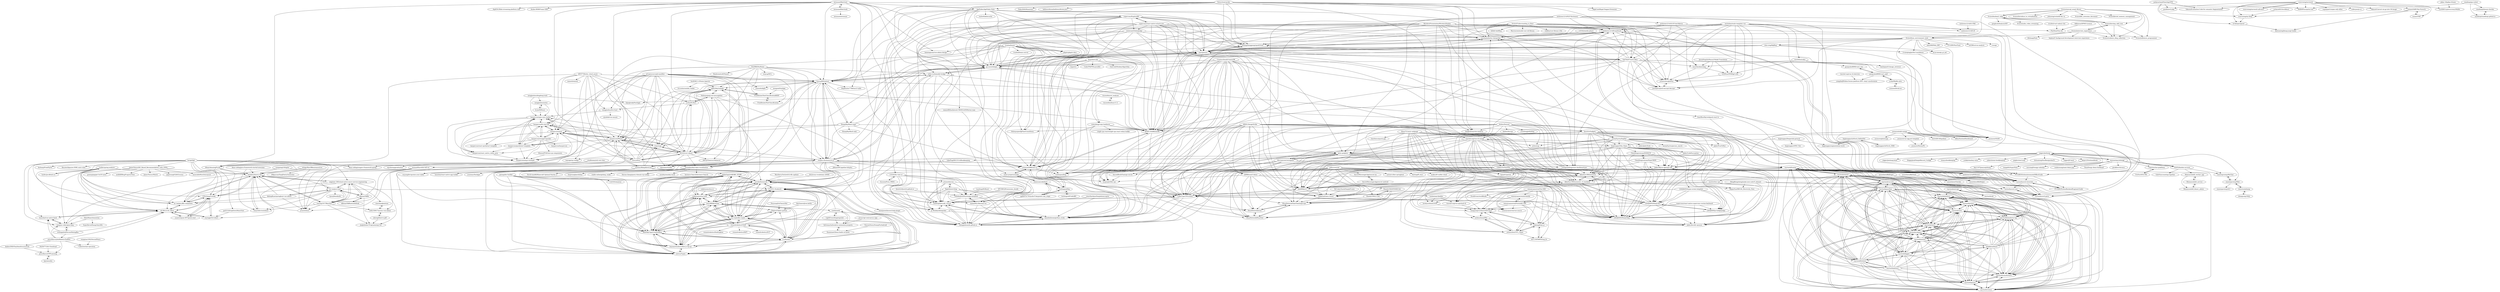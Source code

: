 digraph G {
"windhoney/yii2-rest-rbac" -> "dean-coding/rangers-framework-spring"
"windhoney/yii2-rest-rbac" -> "wjyzhixing/graduation" ["e"=1]
"Zhuyi731/m2c-webpage" -> "viarotel-org/vue-apicloud-cli"
"Zhuyi731/m2c-webpage" -> "wangyanqi123/laravel55-layui"
"Zhuyi731/m2c-webpage" -> "yichouchou/ylMic"
"Zhuyi731/m2c-webpage" -> "Jader/Aliyun-openapi-sdk"
"Zhuyi731/m2c-webpage" -> "lovelyyoshino/LOON"
"Zhuyi731/m2c-webpage" -> "yichouchou/UFC_Client"
"Zhuyi731/m2c-webpage" -> "yakeing/https.js"
"Zhuyi731/m2c-webpage" -> "Jader/docsify-sponsor"
"Zhuyi731/m2c-webpage" -> "charlienss/quartz-jpa"
"Zhuyi731/m2c-webpage" -> "LIAOJIANS/ShanJ-blog"
"Zhuyi731/m2c-webpage" -> "viarotel-org/vue-cli-uniapp"
"Zhuyi731/m2c-webpage" -> "wensiyuanseven/vue-source"
"yszhao91/Xort" -> "04zhujunjie/jj-uni-messagebox"
"yszhao91/Xort" -> "iclay/ocpp"
"yszhao91/Xort" -> "mingjiezhou/live-host"
"yszhao91/Xort" -> "sqlforskay/sample"
"lazyperson/fe-start-kit" -> "lazyperson/anyjs"
"lazyperson/fe-start-kit" -> "lazyperson/99mini"
"lazyperson/fe-start-kit" -> "lazyperson/quickstart-template"
"lazyperson/fe-start-kit" -> "lazyperson/npm-sync-taobao"
"lazyperson/fe-start-kit" -> "lazyperson/anyjs-example"
"lazyperson/fe-start-kit" -> "lazyperson/react_native_redux_proj"
"lazyperson/fe-start-kit" -> "lazyperson/wxappUnpacker"
"seymoe/mp-jishengji" -> "yigger/jiezhang"
"seymoe/mp-jishengji" -> "morningf/weapp-calendar" ["e"=1]
"seymoe/mp-jishengji" -> "wodenwang/nami-demo-pay" ["e"=1]
"seymoe/mp-jishengji" -> "Thunf/wepy-demo-bookmall" ["e"=1]
"seymoe/mp-jishengji" -> "tangqi92/SuperNote" ["e"=1]
"seymoe/mp-jishengji" -> "GzhiYi/dandan-account"
"seymoe/mp-jishengji" -> "zsqio/wechat-pinkDiary"
"seymoe/mp-jishengji" -> "gwokhov/chronus" ["e"=1]
"AgeFades/AgeFades-Note" -> "dj456119/AlfheimDB"
"AgeFades/AgeFades-Note" -> "vipcxj/jasync"
"AgeFades/AgeFades-Note" -> "HuangZhengpeng/sparkCloud"
"AgeFades/AgeFades-Note" -> "go-assist/helper"
"AgeFades/AgeFades-Note" -> "jumodada/better-datepicker"
"AgeFades/AgeFades-Note" -> "funson86/funboot"
"AgeFades/AgeFades-Note" -> "moletop/leetcode_record"
"AgeFades/AgeFades-Note" -> "buxizhizhoum/python_tricks"
"AgeFades/AgeFades-Note" -> "supervons/ExploreRN"
"AgeFades/AgeFades-Note" -> "BugHunter7788/taro3-table" ["e"=1]
"AgeFades/AgeFades-Note" -> "phpzlc/phpzlc-docs" ["e"=1]
"AgeFades/AgeFades-Note" -> "04zhujunjie/ZJJTimeCountDown" ["e"=1]
"AgeFades/AgeFades-Note" -> "chengjiahua/cjh.github.io"
"AgeFades/AgeFades-Note" -> "yesmore/Different-UI"
"AgeFades/AgeFades-Note" -> "toolsetlink/mcache" ["e"=1]
"Netis/cloud-probe" -> "HuangZhengpeng/sparkCloud"
"Netis/cloud-probe" -> "funson86/funboot"
"Netis/cloud-probe" -> "jumodada/better-datepicker"
"Netis/cloud-probe" -> "go-assist/helper"
"Netis/cloud-probe" -> "04zhujunjie/ZJJTimeCountDown" ["e"=1]
"Netis/cloud-probe" -> "nishiwen1214/DropAttack"
"Netis/cloud-probe" -> "AgeFades/AgeFades-Note"
"Netis/cloud-probe" -> "Kingbultsea/vite-analysis" ["e"=1]
"Netis/cloud-probe" -> "vipcxj/jasync"
"Netis/cloud-probe" -> "Neko3000/Monotone" ["e"=1]
"Netis/cloud-probe" -> "lxjian01/portal"
"Netis/cloud-probe" -> "phpzlc/phpzlc-docs" ["e"=1]
"Netis/cloud-probe" -> "helloworldcoin/helloworldcoin-java" ["e"=1]
"Netis/cloud-probe" -> "kogel-net/Kogel.Dapper.Extension" ["e"=1]
"Netis/cloud-probe" -> "yuanguandong/react-dashboard-pro"
"raystack/stencil" -> "raystack/raccoon"
"raystack/stencil" -> "raystack/dagger"
"raystack/stencil" -> "raystack/frontier"
"raystack/stencil" -> "raystack/firehose"
"raystack/stencil" -> "raystack/siren"
"raystack/stencil" -> "raystack/proton"
"raystack/stencil" -> "raystack/charts"
"raystack/stencil" -> "raystack/meteor"
"raystack/stencil" -> "raystack/cosmos"
"raystack/stencil" -> "raystack/apsara"
"raystack/stencil" -> "raystack/transformers"
"raystack/stencil" -> "raystack/compass"
"raystack/stencil" -> "raystack/homebrew-tap"
"raystack/stencil" -> "raystack/platform"
"raystack/stencil" -> "raystack/guardian"
"yigger/jiezhang" -> "seymoe/mp-jishengji"
"yigger/jiezhang" -> "GzhiYi/dandan-account"
"yigger/jiezhang" -> "LiJiaPing09015314/Bookkeeping"
"yigger/jiezhang" -> "xiaoxinpro/xxjzWeChat"
"yigger/jiezhang" -> "keejo125/wxhandbook"
"yigger/jiezhang" -> "yigger/JZ-back"
"yigger/jiezhang" -> "yigger/jiezhang-back"
"yigger/jiezhang" -> "xiaoxinpro/xxjzWeb"
"yigger/jiezhang" -> "SloppyJack/SimpleRecord_UniApp" ["e"=1]
"yigger/jiezhang" -> "oxonan9/havefish-bill-wx"
"yigger/jiezhang" -> "xtanyu/bookkeeping" ["e"=1]
"yigger/jiezhang" -> "yshkk/shanbay-mina" ["e"=1]
"yigger/jiezhang" -> "yidierh/mini-bookkeeping"
"yigger/jiezhang" -> "gxgk/school-map" ["e"=1]
"yigger/jiezhang" -> "lishuaixingNewBee/gordanTv" ["e"=1]
"hudaming1/jladder" -> "lovelyyoshino/LOON"
"hudaming1/jladder" -> "viarotel-org/vue-apicloud-cli"
"huifer/javaBook-src" -> "huifer/spring-analysis"
"li-xiaoqing/perfect-markdown" -> "yesmore/OSAPI"
"lingtengqiu/Deeperlab-pytorch" -> "lingtengqiu/segmentation-torch"
"lingtengqiu/Deeperlab-pytorch" -> "lingtengqiu/OPEC-Net" ["e"=1]
"lingtengqiu/Deeperlab-pytorch" -> "lingtengqiu/Yolo_Nano"
"Jader/Aliyun-openapi-sdk" -> "Jader/docsify-sponsor"
"Jader/Aliyun-openapi-sdk" -> "LIAOJIANS/ShanJ-blog"
"Jader/Aliyun-openapi-sdk" -> "AllenSun-HM/moments"
"gojekfarm/beast" -> "raystack/transformers"
"gojekfarm/beast" -> "raystack/charts"
"gojekfarm/beast" -> "raystack/cosmos"
"gojekfarm/beast" -> "raystack/apsara"
"gojekfarm/beast" -> "raystack/homebrew-tap"
"gojekfarm/beast" -> "raystack/siren"
"gojekfarm/beast" -> "raystack/proton"
"gojekfarm/beast" -> "raystack/platform"
"gojekfarm/beast" -> "raystack/compass"
"gojekfarm/beast" -> "raystack/meteor"
"gojekfarm/beast" -> "raystack/raccoon"
"gojekfarm/beast" -> "raystack/stencil"
"gojekfarm/beast" -> "raystack/dagger"
"gojekfarm/beast" -> "raystack/frontier"
"gojekfarm/beast" -> "raystack/guardian"
"chenstor/jizhang" -> "xiaoxinpro/xxjzWeb"
"chenstor/jizhang" -> "zhengyong100/ji"
"xiaoxinpro/xxjzWeChat" -> "xiaoxinpro/xxjzWeb"
"lingtengqiu/LibTorch_RefineDet" -> "lingtengqiu/segmentation-torch"
"lingtengqiu/LibTorch_RefineDet" -> "lingtengqiu/LibTorch_NMS"
"lingtengqiu/LibTorch_NMS" -> "lingtengqiu/LibTorch_RefineDet"
"dean-coding/java-framework-started-awesome" -> "Sunywdev/routelimit"
"dean-coding/java-framework-started-awesome" -> "hezhihua/horse-raft"
"funson86/funboot" -> "weijian-zhu/measure.js"
"funson86/funboot" -> "atpuxiner/toollib" ["e"=1]
"funson86/funboot" -> "aswallz/formwork"
"funson86/funboot" -> "zebin-wu/homekit-bridge"
"funson86/funboot" -> "go-assist/helper"
"funson86/funboot" -> "dj456119/AlfheimDB"
"funson86/funboot" -> "lazyperson/99mini"
"funson86/funboot" -> "B-SOUL-Studio/cli"
"funson86/funboot" -> "juneszh/alight" ["e"=1]
"funson86/funboot" -> "sqlforskay/sample"
"funson86/funboot" -> "b23r0/rust-raknet"
"funson86/funboot" -> "vipcxj/jasync"
"funson86/funboot" -> "ShangSky/flask-sugar"
"funson86/funboot" -> "ko-crypto/ko-crypto"
"funson86/funboot" -> "BugHunter7788/taro3-table" ["e"=1]
"GzhiYi/dandan-account" -> "GzhiYi/accounting-together"
"GzhiYi/dandan-account" -> "yigger/jiezhang"
"GzhiYi/dandan-account" -> "Memoyu/mbill_wechat_app"
"GzhiYi/dandan-account" -> "xiaoxinpro/xxjzWeChat"
"LIAOJIANS/ShanJ-disc" -> "LIAOJIANS/ShanJ-blog"
"LIAOJIANS/ShanJ-disc" -> "AllenSun-HM/moments_v2_backend"
"LIAOJIANS/ShanJ-disc" -> "Jader/docsify-sponsor"
"LIAOJIANS/ShanJ-disc" -> "LIAOJIANS/js-hodgepodge"
"LIAOJIANS/ShanJ-disc" -> "AllenSun-HM/moments"
"LIAOJIANS/ShanJ-disc" -> "Jader/Aliyun-openapi-sdk"
"LIAOJIANS/ShanJ-disc" -> "CoderUper/TSCached"
"fastgh/fgit" -> "CNYuYang/Trotsky"
"fastgh/fgit" -> "wh-991213/C_Basic"
"fastgh/fgit" -> "yuanweiquan-007/quick.start"
"fastgh/fgit" -> "hezhihua/horse-raft"
"fastgh/fgit" -> "xuyingjie521/xbert"
"fastgh/fgit" -> "JamesTensor/KG_Based_Recommendation_with_GNNs"
"fastgh/fgit" -> "jctaoo/enlace"
"fastgh/fgit" -> "hs-vae/poi-jdbc-compoents"
"fastgh/fgit" -> "iamgian-coder/gian-blog"
"fastgh/fgit" -> "dashanji/FreeFlyOS" ["e"=1]
"fastgh/fgit" -> "gu0315/DropDownMenuView"
"fastgh/fgit" -> "luoxuhai/vue-native-back"
"fastgh/fgit" -> "Hecate2/Ignareo-ISML-auto-voter" ["e"=1]
"fastgh/fgit" -> "engineer-365/cloud-native-micro-service-engineering"
"fastgh/fgit" -> "dean-coding/rangers-framework-spring"
"JamesTensor/KG_Based_Recommendation_with_GNNs" -> "miserableMost/tensquare" ["e"=1]
"JamesTensor/KG_Based_Recommendation_with_GNNs" -> "wh-991213/C_Basic"
"JamesTensor/KG_Based_Recommendation_with_GNNs" -> "greenpipig/get-GoCN-news" ["e"=1]
"JamesTensor/KG_Based_Recommendation_with_GNNs" -> "hs-vae/poi-jdbc-compoents"
"JamesTensor/KG_Based_Recommendation_with_GNNs" -> "hezhihua/horse-raft"
"JamesTensor/KG_Based_Recommendation_with_GNNs" -> "iamgian-coder/gian-blog"
"JamesTensor/KG_Based_Recommendation_with_GNNs" -> "mtdhllf/RingProgressView" ["e"=1]
"JamesTensor/KG_Based_Recommendation_with_GNNs" -> "JamesTensor/Match" ["e"=1]
"JamesTensor/KG_Based_Recommendation_with_GNNs" -> "jiajiewang0326/Grocery" ["e"=1]
"Microanswer/wzwgame" -> "CoderUper/TSCached"
"Microanswer/wzwgame" -> "LIAOJIANS/ShanJ-blog"
"Microanswer/wzwgame" -> "buxizhizhoum/python_tricks"
"Microanswer/wzwgame" -> "glory-go/glory"
"Microanswer/wzwgame" -> "chengjiahua/cjh.github.io"
"Microanswer/wzwgame" -> "Jader/Aliyun-openapi-sdk"
"Microanswer/wzwgame" -> "moletop/leetcode_record"
"maslow/less-api" -> "FakeEnd/chess-travel"
"maslow/less-api" -> "Lysice/laravel-sms"
"maslow/less-api" -> "EhuaNetwork/VpnCheatingscript"
"maslow/less-api" -> "LIAOJIANS/ShanJ-blog"
"bygo/leetcode" -> "bygo/orc"
"bygo/leetcode" -> "CoderFM/FMLayoutKit" ["e"=1]
"bygo/leetcode" -> "ZouJunJieNB/e-rpc"
"bygo/leetcode" -> "zebin-wu/homekit-bridge"
"bygo/leetcode" -> "go-assist/helper"
"bygo/leetcode" -> "OneCodeMonkey/Algorithm" ["e"=1]
"bygo/leetcode" -> "yesmore/Different-UI"
"jctaoo/enlace" -> "hezhihua/horse-raft"
"lqiz/amoeba" -> "priscillascu/CPPLearning"
"ChenHongruixuan/SiamCRNN" -> "ChenHongruixuan/DSMSCN"
"ChenHongruixuan/SiamCRNN" -> "LIAOJIANS/ShanJ-blog"
"ChenHongruixuan/SiamCRNN" -> "Jader/Aliyun-openapi-sdk"
"ChenHongruixuan/SiamCRNN" -> "Jader/docsify-sponsor"
"ChenHongruixuan/SiamCRNN" -> "LIAOJIANS/ShanJ-disc"
"ChenHongruixuan/SiamCRNN" -> "AllenSun-HM/moments"
"ChenHongruixuan/SiamCRNN" -> "CoderUper/TSCached"
"supervons/ExploreRN" -> "chengjiahua/cjh.github.io"
"supervons/ExploreRN" -> "moletop/leetcode_record"
"supervons/ExploreRN" -> "buxizhizhoum/python_tricks"
"supervons/ExploreRN" -> "Js-Monkey/datepicker"
"supervons/ExploreRN" -> "IchliebedichZhu/weapp-minipack"
"supervons/ExploreRN" -> "CoderUper/TSCached"
"supervons/ExploreRN" -> "HuangZhengpeng/sparkCloud"
"supervons/ExploreRN" -> "supervons/react-native-echarts-pro"
"supervons/ExploreRN" -> "AllenSun-HM/moments_v2_backend"
"supervons/ExploreRN" -> "dj456119/AlfheimDB"
"supervons/ExploreRN" -> "xujian0921/Resume-wx"
"supervons/ExploreRN" -> "AdaXH/korct"
"supervons/ExploreRN" -> "winterant/OnlineJudge"
"supervons/ExploreRN" -> "glory-go/glory"
"supervons/ExploreRN" -> "vipcxj/jasync"
"VincentStory/StompForAndroid" -> "XuanmiaoG/hexo-baidu-url-push"
"sunxvming/navmesh" -> "sunxvming/navmesh-advance"
"sunxvming/navmesh" -> "sunxvming/my-blog"
"sunxvming/navmesh" -> "b1tkeeper/goset"
"sunxvming/navmesh" -> "supanpanCn/npm-only-allow" ["e"=1]
"sunxvming/navmesh" -> "guolifu/evil-php" ["e"=1]
"sunxvming/navmesh" -> "coderyjw/jw-ui" ["e"=1]
"sunxvming/navmesh" -> "nuaazs/SARUNet-Pytorch"
"sunxvming/navmesh" -> "Takusit/Convert-nii.gz-into-3d-image" ["e"=1]
"sunxvming/navmesh" -> "Takusit/Evaluation-Code-for-semantic-Segmentation" ["e"=1]
"sunxvming/navmesh" -> "BARMPlus/sprite-tool"
"sunxvming/navmesh" -> "nuaazs/VAF"
"sunxvming/navmesh" -> "lyr408/CryptocurrencyWallet"
"sunxvming/navmesh-advance" -> "sunxvming/navmesh"
"nishiwen1214/NLP-Dictionary" -> "nishiwen1214/PSForest"
"nishiwen1214/NLP-Dictionary" -> "nishiwen1214/R-AT"
"nishiwen1214/NLP-Dictionary" -> "nishiwen1214/DropAttack"
"nishiwen1214/NLP-Dictionary" -> "Lysice/laravel-getui"
"nishiwen1214/NLP-Dictionary" -> "FakeEnd/chess-travel"
"nishiwen1214/NLP-Dictionary" -> "nishiwen1214/GLUE-bert4keras"
"nishiwen1214/NLP-Dictionary" -> "Jader/Aliyun-openapi-sdk"
"nishiwen1214/NLP-Dictionary" -> "EhuaNetwork/ecms"
"nishiwen1214/NLP-Dictionary" -> "CoderUper/TSCached"
"nishiwen1214/SO-PMI" -> "nishiwen1214/R-AT"
"winterant/OnlineJudge" -> "buxizhizhoum/python_tricks"
"winterant/OnlineJudge" -> "moletop/leetcode_record"
"winterant/OnlineJudge" -> "chengjiahua/cjh.github.io"
"winterant/OnlineJudge" -> "Js-Monkey/datepicker"
"winterant/OnlineJudge" -> "HuangZhengpeng/sparkCloud"
"winterant/OnlineJudge" -> "CoderUper/TSCached"
"winterant/OnlineJudge" -> "xujian0921/Resume-wx"
"winterant/OnlineJudge" -> "jumodada/better-datepicker"
"mingjiezhou/notes" -> "hi-jie/HiMusic"
"mingjiezhou/notes" -> "lazyperson/npm-sync-taobao"
"supervons/react-native-supervons-custom-keyboard" -> "Jader/docsify-sponsor"
"supervons/react-native-supervons-custom-keyboard" -> "LIAOJIANS/js-hodgepodge"
"supervons/react-native-supervons-custom-keyboard" -> "wangyanqi123/laravel55-layui"
"pikaz-18/pikaz-iframe" -> "lyr408/CryptocurrencyWallet"
"Lysice/laravel-getui" -> "Lysice/laravel-sms"
"lingtengqiu/Yolo_Nano" -> "LIAOJIANS/ShanJ-blog"
"lingtengqiu/Yolo_Nano" -> "LIAOJIANS/ShanJ-disc"
"lingtengqiu/Yolo_Nano" -> "AllenSun-HM/moments"
"lingtengqiu/Yolo_Nano" -> "LIAOJIANS/js-hodgepodge"
"lingtengqiu/Yolo_Nano" -> "viarotel-org/vue-apicloud-cli"
"lingtengqiu/Yolo_Nano" -> "AllenSun-HM/moments_v2_backend"
"lingtengqiu/Yolo_Nano" -> "AdaXH/korct"
"lingtengqiu/Yolo_Nano" -> "CoderUper/TSCached"
"lingtengqiu/Yolo_Nano" -> "Jader/Aliyun-openapi-sdk"
"lingtengqiu/Yolo_Nano" -> "Jader/docsify-sponsor"
"lingtengqiu/Yolo_Nano" -> "Jader/CodeEncryption"
"lingtengqiu/Yolo_Nano" -> "viarotel-org/vue-cli-uniapp"
"lingtengqiu/Yolo_Nano" -> "wangyanqi123/laravel55-layui"
"lingtengqiu/Yolo_Nano" -> "ChenHongruixuan/DSMSCN"
"lingtengqiu/Yolo_Nano" -> "LIAOJIANS/large-screen-template"
"MrCoderStack/SimpleFrame" -> "FakeEnd/chess-travel"
"LIAOJIANS/js-hodgepodge" -> "LIAOJIANS/ShanJ-blog"
"LIAOJIANS/js-hodgepodge" -> "LIAOJIANS/ShanJ-disc"
"c10342/lin-view-ui" -> "moletop/leetcode_record"
"c10342/lin-view-ui" -> "IchliebedichZhu/weapp-minipack"
"c10342/lin-view-ui" -> "Js-Monkey/datepicker"
"c10342/lin-view-ui" -> "fsssosei/Pure_PRNG"
"c10342/lin-view-ui" -> "buxizhizhoum/python_tricks"
"c10342/lin-view-ui" -> "jctaoo/elecrun"
"fynch3r/fynch3r.github.io" -> "chengjiahua/cjh.github.io"
"fynch3r/fynch3r.github.io" -> "IchliebedichZhu/weapp-minipack"
"misitebao/yakia" -> "hezhiqian01/image_retrieval" ["e"=1]
"misitebao/yakia" -> "guoqunbo8899/vue3_cms"
"misitebao/yakia" -> "smartbackme/ulog"
"misitebao/yakia" -> "LGDHuaOPER/lgd-utils"
"intsmaze/flink-book" -> "intsmaze/flink-boot"
"intsmaze/flink-book" -> "intsmaze/intsmaze"
"gu0315/DropDownMenuView" -> "xuyingjie521/xbert"
"Shank2358/NPMMR-Det" -> "Shank2358/LO-Det"
"Shank2358/NPMMR-Det" -> "EhuaNetwork/VpnCheatingscript"
"Shank2358/NPMMR-Det" -> "EhuaNetwork/EhuaTool"
"dabingRyan/springboot-vue-admin" -> "hs-vae/poi-jdbc-compoents"
"dabingRyan/springboot-vue-admin" -> "jctaoo/enlace"
"dabingRyan/springboot-vue-admin" -> "hs-vae/java-load"
"dabingRyan/springboot-vue-admin" -> "hezhihua/horse-raft"
"Js-Monkey/datepicker" -> "moletop/leetcode_record"
"Js-Monkey/datepicker" -> "chengjiahua/cjh.github.io"
"Js-Monkey/datepicker" -> "buxizhizhoum/python_tricks"
"Js-Monkey/datepicker" -> "CoderUper/TSCached"
"viarotel-org/vue-apicloud-cli" -> "wangyanqi123/laravel55-layui"
"yuanweiquan-007/quick.start" -> "wh-991213/C_Basic"
"yuanweiquan-007/quick.start" -> "CNYuYang/Trotsky"
"luoxuhai/vue-native-back" -> "iamgian-coder/gian-blog"
"luoxuhai/vue-native-back" -> "wh-991213/C_Basic"
"ShenMian/clementine" -> "SuperKevinZhang/clearADs" ["e"=1]
"ShenMian/clementine" -> "iamgian-coder/gian-blog"
"wangyanqi123/laravel55-layui" -> "yakeing/https.js"
"wangyanqi123/laravel55-layui" -> "yichouchou/ylMic"
"Lysice/laravel-sms" -> "Lysice/laravel-getui"
"wh-991213/C_Basic" -> "CNYuYang/Trotsky"
"wh-991213/C_Basic" -> "xuyingjie521/xbert"
"wh-991213/C_Basic" -> "hs-vae/poi-jdbc-compoents"
"wh-991213/C_Basic" -> "luoxuhai/vue-native-back"
"wh-991213/C_Basic" -> "yuanweiquan-007/quick.start"
"wangxiao1002/SecondYears" -> "7-idiot/wechat-operation"
"xuyingjie521/xbert" -> "CNYuYang/Trotsky"
"xuyingjie521/xbert" -> "wh-991213/C_Basic"
"dadatuYHD/TinyDataStructureLib" -> "priscillascu/CPPLearning"
"wensiyuanseven/atrAndAlr" -> "wensiyuanseven/vue-source"
"wensiyuanseven/atrAndAlr" -> "wensiyuanseven/Prerender-SPA"
"dodois/Doisnet" -> "dodois/dosvpn" ["e"=1]
"dodois/Doisnet" -> "CoderUper/TSCached"
"dodois/Doisnet" -> "04zhujunjie/ZJJTimeCountDown" ["e"=1]
"dodois/Doisnet" -> "glory-go/glory"
"dodois/Doisnet" -> "viarotel-org/vue-cli-uniapp"
"dodois/Doisnet" -> "a24z/esap"
"dodois/Doisnet" -> "serend1p1ty/SeqNet"
"dodois/Doisnet" -> "chengjiahua/cjh.github.io"
"dodois/Doisnet" -> "fynch3r/Gadgets"
"dodois/Doisnet" -> "buxizhizhoum/python_tricks"
"dodois/Doisnet" -> "youzhengjie9/yblog" ["e"=1]
"dodois/Doisnet" -> "raystack/frontier"
"dodois/Doisnet" -> "Jader/PcmToWav" ["e"=1]
"dodois/Doisnet" -> "Kingbultsea/vite-analysis" ["e"=1]
"dodois/Doisnet" -> "Microanswer/wzwgame"
"zynowhere/BiliExper" -> "maslow/less-api"
"zynowhere/BiliExper" -> "zynowhere/BiliHelper"
"zynowhere/BiliExper" -> "Lysice/laravel-getui"
"zynowhere/BiliExper" -> "EhuaNetwork/VpnCheatingscript"
"zynowhere/BiliExper" -> "zynowhere/Checkin"
"raystack/optimus" -> "raystack/dagger"
"raystack/optimus" -> "raystack/stencil"
"raystack/optimus" -> "raystack/raccoon"
"raystack/optimus" -> "raystack/firehose"
"raystack/optimus" -> "raystack/frontier"
"raystack/optimus" -> "raystack/meteor"
"raystack/optimus" -> "raystack/siren"
"raystack/optimus" -> "raystack/guardian"
"raystack/optimus" -> "raystack/proton"
"raystack/optimus" -> "raystack/charts"
"raystack/optimus" -> "gojekfarm/beast"
"raystack/optimus" -> "raystack/cosmos"
"raystack/optimus" -> "raystack/transformers"
"raystack/optimus" -> "raystack/compass"
"raystack/optimus" -> "raystack/apsara"
"trueleaf/moyu" -> "vipcxj/jasync"
"trueleaf/moyu" -> "yesmore/Different-UI"
"trueleaf/moyu" -> "weijian-zhu/measure.js"
"trueleaf/moyu" -> "techtogood/feg"
"trueleaf/moyu" -> "vanhiupun/blog" ["e"=1]
"trueleaf/moyu" -> "dj456119/AlfheimDB"
"trueleaf/moyu" -> "trueleaf/moyu-server"
"trueleaf/moyu" -> "sanen-projects/unabo"
"trueleaf/moyu" -> "go-assist/helper"
"trueleaf/moyu" -> "funson86/funboot"
"trueleaf/moyu" -> "baimingxuan/vue-admin-design" ["e"=1]
"trueleaf/moyu" -> "staticdeng/vuejs-loadmore"
"trueleaf/moyu" -> "ShangSky/flask-sugar"
"trueleaf/moyu" -> "lazyperson/99mini"
"trueleaf/moyu" -> "phpzlc/phpzlc-docs" ["e"=1]
"ShangSky/flask-sugar" -> "dj456119/AlfheimDB"
"ShangSky/flask-sugar" -> "funson86/funboot"
"ShangSky/flask-sugar" -> "yesmore/Different-UI"
"ShangSky/flask-sugar" -> "weijian-zhu/measure.js"
"ShangSky/flask-sugar" -> "lazyperson/99mini"
"ShangSky/flask-sugar" -> "go-assist/helper"
"ShangSky/flask-sugar" -> "lazyperson/anyjs"
"ShangSky/flask-sugar" -> "ShangSky/flask-seek"
"yuanguandong/react-dashboard-pro" -> "nishiwen1214/DropAttack"
"yuanguandong/react-dashboard-pro" -> "nishiwen1214/PSForest"
"yuanguandong/react-dashboard-pro" -> "vipcxj/jasync"
"yuanguandong/react-dashboard-pro" -> "go-assist/helper"
"yuanguandong/react-dashboard-pro" -> "PY-GZKY/PythonAutomatedOfficeGuide"
"yuanguandong/react-dashboard-pro" -> "B-SOUL-Studio/cli"
"yuanguandong/react-dashboard-pro" -> "BlueSkyCaps/CoolNetBlog"
"yuanguandong/react-dashboard-pro" -> "lxjian01/portal"
"yuanguandong/react-dashboard-pro" -> "jumodada/better-datepicker"
"yuanguandong/react-dashboard-pro" -> "weijian-zhu/measure.js"
"yuanguandong/react-dashboard-pro" -> "AllenSun-HM/moments"
"yuanguandong/react-dashboard-pro" -> "Lysice/laravel-getui"
"yuanguandong/react-dashboard-pro" -> "funson86/funboot"
"LiJiaPing09015314/Bookkeeping" -> "oxonan9/havefish-bill-wx"
"fsssosei/Pure_PRNG" -> "c10342/lin-view-ui"
"intsmaze/flink-boot" -> "intsmaze/flink-book"
"intsmaze/flink-boot" -> "funson86/funboot"
"intsmaze/flink-boot" -> "zhp8341/flink-streaming-platform-web" ["e"=1]
"intsmaze/flink-boot" -> "AgeFades/AgeFades-Note"
"intsmaze/flink-boot" -> "doukoi-BDB/Frame-SDK" ["e"=1]
"intsmaze/flink-boot" -> "iMazy/AmazingPuzzle"
"intsmaze/flink-boot" -> "baimingxuan/vue-admin-design" ["e"=1]
"intsmaze/flink-boot" -> "04zhujunjie/ZJJTimeCountDown" ["e"=1]
"intsmaze/flink-boot" -> "b23r0/rust-raknet"
"intsmaze/flink-boot" -> "c10342/lin-view-ui"
"intsmaze/flink-boot" -> "go-assist/helper"
"intsmaze/flink-boot" -> "jctaoo/enlace"
"intsmaze/flink-boot" -> "atpuxiner/toollib" ["e"=1]
"intsmaze/flink-boot" -> "moletop/leetcode_record"
"intsmaze/flink-boot" -> "BARMPlus/sprite-tool"
"vipcxj/jasync" -> "dj456119/AlfheimDB"
"vipcxj/jasync" -> "yesmore/Different-UI"
"vipcxj/jasync" -> "go-assist/helper"
"vipcxj/jasync" -> "HuangZhengpeng/sparkCloud"
"vipcxj/jasync" -> "nishiwen1214/DropAttack"
"vipcxj/jasync" -> "vanhiupun/blog" ["e"=1]
"vipcxj/jasync" -> "0x676e67/vertx-ddns"
"vipcxj/jasync" -> "jumodada/better-datepicker"
"vipcxj/jasync" -> "yesmore/OSAPI"
"vipcxj/jasync" -> "Lysice/laravel-xlswriter"
"0voice/backend_video" -> "0voice/newsql_nosql_library"
"0voice/backend_video" -> "0voice/develop_skill_tree"
"0voice/backend_video" -> "0voice/students_blog_collection"
"0voice/backend_video" -> "gongluck/AnalysisAVP" ["e"=1]
"0voice/backend_video" -> "0voice/audio_video_streaming" ["e"=1]
"priscillascu/CPPLearning" -> "lqiz/amoeba"
"3025077330/-Cloudread" -> "priscillascu/CPPLearning"
"iamgian-coder/gian-blog" -> "luoxuhai/vue-native-back"
"iamgian-coder/gian-blog" -> "wolongalick/PercentRatingBar"
"iamgian-coder/gian-blog" -> "wh-991213/C_Basic"
"wolongalick/PercentRatingBar" -> "iamgian-coder/gian-blog"
"wolongalick/PercentRatingBar" -> "wh-991213/C_Basic"
"wolongalick/PercentRatingBar" -> "priscillascu/yhxRoboticsToolbox"
"wolongalick/PercentRatingBar" -> "luoxuhai/vue-native-back"
"zebin-wu/homekit-bridge" -> "go-assist/helper"
"zebin-wu/homekit-bridge" -> "dj456119/AlfheimDB"
"zebin-wu/homekit-bridge" -> "weijian-zhu/measure.js"
"zebin-wu/homekit-bridge" -> "yesmore/Different-UI"
"zebin-wu/homekit-bridge" -> "vanhiupun/blog" ["e"=1]
"zebin-wu/homekit-bridge" -> "aswallz/formwork"
"zebin-wu/homekit-bridge" -> "funson86/funboot"
"ChenHongruixuan/DSMSCN" -> "ChenHongruixuan/SiamCRNN"
"ChenHongruixuan/DSMSCN" -> "LIAOJIANS/ShanJ-blog"
"ChenHongruixuan/DSMSCN" -> "Jader/Aliyun-openapi-sdk"
"ChenHongruixuan/DSMSCN" -> "Jader/docsify-sponsor"
"lazyperson/quickstart-template" -> "lazyperson/react_native_redux_proj"
"lazyperson/quickstart-template" -> "lazyperson/anyjs"
"lazyperson/quickstart-template" -> "lazyperson/fe-start-kit"
"lazyperson/quickstart-template" -> "lazyperson/npm-sync-taobao"
"lazyperson/quickstart-template" -> "lazyperson/anyjs-example"
"supervons/react-native-echarts-pro" -> "supervons/ExploreRN"
"supervons/react-native-echarts-pro" -> "chengjiahua/cjh.github.io"
"supervons/react-native-echarts-pro" -> "buxizhizhoum/python_tricks"
"supervons/react-native-echarts-pro" -> "moletop/leetcode_record"
"supervons/react-native-echarts-pro" -> "HuangZhengpeng/sparkCloud"
"supervons/react-native-echarts-pro" -> "CoderUper/TSCached"
"supervons/react-native-echarts-pro" -> "xiaoye88/hackintosh-5600X-b450Mortar-max"
"supervons/react-native-echarts-pro" -> "vipcxj/jasync"
"supervons/react-native-echarts-pro" -> "dj456119/AlfheimDB"
"supervons/react-native-echarts-pro" -> "go-assist/helper"
"supervons/react-native-echarts-pro" -> "jumodada/better-datepicker"
"supervons/react-native-echarts-pro" -> "winterant/OnlineJudge"
"supervons/react-native-echarts-pro" -> "glory-go/glory"
"supervons/react-native-echarts-pro" -> "0x676e67/vertx-ddns"
"supervons/react-native-echarts-pro" -> "nishiwen1214/DropAttack"
"0voice/interview_experience" -> "0voice/develop_skill_tree"
"0voice/interview_experience" -> "0voice/influence_programmer"
"0voice/interview_experience" -> "hujiese/C-background-development-interview-experience" ["e"=1]
"0voice/interview_experience" -> "0voice/linux_environment_tools"
"0voice/interview_experience" -> "0voice/students_blog_collection"
"0voice/interview_experience" -> "46zhang/Note" ["e"=1]
"raystack/frontier" -> "raystack/raccoon"
"raystack/frontier" -> "raystack/stencil"
"raystack/frontier" -> "raystack/dagger"
"raystack/frontier" -> "raystack/siren"
"raystack/frontier" -> "raystack/firehose"
"raystack/frontier" -> "raystack/proton"
"raystack/frontier" -> "raystack/charts"
"raystack/frontier" -> "raystack/meteor"
"raystack/frontier" -> "AllenSun-HM/moments"
"raystack/frontier" -> "raystack/cosmos"
"raystack/frontier" -> "AllenSun-HM/moments_v2_backend"
"raystack/frontier" -> "AdaXH/korct"
"raystack/frontier" -> "raystack/apsara"
"raystack/frontier" -> "raystack/transformers"
"raystack/frontier" -> "raystack/compass"
"WirelessPresentation/WirelessDisplay" -> "go-assist/helper"
"WirelessPresentation/WirelessDisplay" -> "jumodada/better-datepicker"
"WirelessPresentation/WirelessDisplay" -> "vipcxj/jasync"
"WirelessPresentation/WirelessDisplay" -> "lxjian01/portal"
"WirelessPresentation/WirelessDisplay" -> "nishiwen1214/DropAttack"
"WirelessPresentation/WirelessDisplay" -> "0x676e67/vertx-ddns"
"WirelessPresentation/WirelessDisplay" -> "dj456119/AlfheimDB"
"WirelessPresentation/WirelessDisplay" -> "HuangZhengpeng/sparkCloud"
"WirelessPresentation/WirelessDisplay" -> "JustinJava/pwd-encrypt-decrypt"
"WirelessPresentation/WirelessDisplay" -> "yuanguandong/react-dashboard-pro"
"WirelessPresentation/WirelessDisplay" -> "yesmore/Different-UI"
"WirelessPresentation/WirelessDisplay" -> "Kingbultsea/vite-analysis" ["e"=1]
"WirelessPresentation/WirelessDisplay" -> "smartbackme/ulog"
"WirelessPresentation/WirelessDisplay" -> "PY-GZKY/PythonAutomatedOfficeGuide"
"WirelessPresentation/WirelessDisplay" -> "zebin-wu/homekit-bridge"
"serend1p1ty/SeqNet" -> "CoderUper/TSCached"
"serend1p1ty/SeqNet" -> "AllenSun-HM/moments"
"serend1p1ty/SeqNet" -> "AllenSun-HM/moments_v2_backend"
"serend1p1ty/SeqNet" -> "AdaXH/korct"
"serend1p1ty/SeqNet" -> "serend1p1ty/person_search" ["e"=1]
"serend1p1ty/SeqNet" -> "LIAOJIANS/ShanJ-disc"
"serend1p1ty/SeqNet" -> "LIAOJIANS/ShanJ-blog"
"serend1p1ty/SeqNet" -> "Jader/Aliyun-openapi-sdk"
"serend1p1ty/SeqNet" -> "Jader/CodeEncryption"
"serend1p1ty/SeqNet" -> "lingtengqiu/Yolo_Nano"
"serend1p1ty/SeqNet" -> "a24z/esap"
"serend1p1ty/SeqNet" -> "LIAOJIANS/js-hodgepodge"
"serend1p1ty/SeqNet" -> "glory-go/glory"
"serend1p1ty/SeqNet" -> "Jader/PcmToWav" ["e"=1]
"serend1p1ty/SeqNet" -> "Jader/JaderDock" ["e"=1]
"SFUMECJF/awesome_dcmtk" -> "IchliebedichZhu/weapp-minipack"
"WangRongsheng/make-your-yolov5_dataset" -> "LIAOJIANS/ShanJ-blog"
"WangRongsheng/make-your-yolov5_dataset" -> "FakeEnd/chess-travel"
"WangRongsheng/make-your-yolov5_dataset" -> "ReganYue/HBUAS_Electricity_Fees"
"WangRongsheng/make-your-yolov5_dataset" -> "Lysice/laravel-getui"
"WangRongsheng/make-your-yolov5_dataset" -> "Lysice/laravel-sms"
"SecretBlockChain/go-secret" -> "ZouJunJieNB/e-rpc"
"huifer/spring-analysis" -> "CNYuYang/Trotsky"
"huifer/spring-analysis" -> "hs-vae/poi-jdbc-compoents"
"huifer/spring-analysis" -> "huifer/javaBook-src"
"huifer/spring-analysis" -> "hezhihua/horse-raft"
"huifer/spring-analysis" -> "wh-991213/C_Basic"
"glory-go/glory" -> "buxizhizhoum/python_tricks"
"glory-go/glory" -> "AdaXH/korct"
"glory-go/glory" -> "chengjiahua/cjh.github.io"
"glory-go/glory" -> "LIAOJIANS/ShanJ-blog"
"glory-go/glory" -> "Microanswer/wzwgame"
"glory-go/glory" -> "CoderUper/TSCached"
"glory-go/glory" -> "LIAOJIANS/ShanJ-disc"
"glory-go/glory" -> "AllenSun-HM/moments_v2_backend"
"glory-go/glory" -> "Jader/Aliyun-openapi-sdk"
"glory-go/glory" -> "AllenSun-HM/moments"
"glory-go/glory" -> "moletop/leetcode_record"
"sunxvming/my-blog" -> "b1tkeeper/goset"
"yesmore/italk-uniapp" -> "yesmore/photosapi"
"yesmore/italk-uniapp" -> "yesmore/vue-egg-jwt-template"
"yesmore/italk-uniapp" -> "LIAOJIANS/ShanJ-blog"
"yesmore/italk-uniapp" -> "Lysice/laravel-getui"
"yesmore/italk-uniapp" -> "b23r0/ECSEquilizer"
"yesmore/italk-uniapp" -> "yesmore/ShowyPX"
"yesmore/italk-uniapp" -> "yesmore/OSAPI"
"yesmore/italk-uniapp" -> "hfbin/SentinelDashboard"
"yesmore/italk-uniapp" -> "ReganYue/HBUAS_Electricity_Fees"
"iMazy/AmazingPuzzle" -> "hs-vae/poi-jdbc-compoents"
"iMazy/AmazingPuzzle" -> "hezhihua/horse-raft"
"iMazy/AmazingPuzzle" -> "CNYuYang/Trotsky"
"iMazy/AmazingPuzzle" -> "lazyperson/99mini"
"flightfish/rd-blog" -> "moletop/leetcode_record"
"flightfish/rd-blog" -> "buxizhizhoum/python_tricks"
"flightfish/rd-blog" -> "Js-Monkey/datepicker"
"flightfish/rd-blog" -> "chengjiahua/cjh.github.io"
"flightfish/rd-blog" -> "jctaoo/elecrun"
"flightfish/rd-blog" -> "xujian0921/Resume-wx"
"flightfish/rd-blog" -> "IchliebedichZhu/weapp-minipack"
"flightfish/rd-blog" -> "CoderUper/TSCached"
"wangxing218/apite" -> "iamgian-coder/gian-blog"
"wangxing218/apite" -> "hezhihua/horse-raft"
"wangxing218/apite" -> "chowjiawei/laravel-help-plugin"
"misitebao/wails-template-vue" -> "LGDHuaOPER/lgd-utils"
"misitebao/wails-template-vue" -> "yichouchou/ginPlus"
"misitebao/wails-template-vue" -> "nishiwen1214/DropAttack"
"misitebao/wails-template-vue" -> "misitebao/yakia"
"misitebao/wails-template-vue" -> "nishiwen1214/PSForest"
"misitebao/wails-template-vue" -> "0x676e67/vertx-ddns"
"misitebao/wails-template-vue" -> "JustinJava/pwd-encrypt-decrypt"
"misitebao/wails-template-vue" -> "jumodada/better-datepicker"
"misitebao/wails-template-vue" -> "vipcxj/jasync"
"misitebao/wails-template-vue" -> "smartbackme/ulog"
"misitebao/wails-template-vue" -> "lxjian01/portal"
"misitebao/wails-template-vue" -> "FlatShoe/Vue-ele"
"misitebao/wails-template-vue" -> "Lysice/laravel-xlswriter"
"misitebao/wails-template-vue" -> "PY-GZKY/PythonAutomatedOfficeGuide"
"misitebao/wails-template-vue" -> "yuanguandong/react-dashboard-pro"
"alexwjj/html-to-pdf" -> "1292150917/access-vue-admin"
"alexwjj/html-to-pdf" -> "jinghehehe/-Programming-Cat"
"AllenSun-HM/moments_v2_backend" -> "AllenSun-HM/moments"
"AllenSun-HM/moments_v2_backend" -> "LIAOJIANS/ShanJ-disc"
"AllenSun-HM/moments_v2_backend" -> "AdaXH/korct"
"AllenSun-HM/moments_v2_backend" -> "LIAOJIANS/ShanJ-blog"
"fynch3r/Gadgets" -> "AdaXH/korct"
"fynch3r/Gadgets" -> "AllenSun-HM/moments_v2_backend"
"fynch3r/Gadgets" -> "AllenSun-HM/moments"
"fynch3r/Gadgets" -> "CoderUper/TSCached"
"fynch3r/Gadgets" -> "LIAOJIANS/ShanJ-blog"
"fynch3r/Gadgets" -> "glory-go/glory"
"fynch3r/Gadgets" -> "raystack/frontier"
"fynch3r/Gadgets" -> "Microanswer/wzwgame"
"fynch3r/Gadgets" -> "LIAOJIANS/ShanJ-disc"
"fynch3r/Gadgets" -> "FakeEnd/chess-travel"
"fynch3r/Gadgets" -> "LIAOJIANS/js-hodgepodge"
"fynch3r/Gadgets" -> "serend1p1ty/SeqNet"
"fynch3r/Gadgets" -> "lingtengqiu/Yolo_Nano"
"fynch3r/Gadgets" -> "Jader/Aliyun-openapi-sdk"
"fynch3r/Gadgets" -> "Lysice/laravel-xlswriter"
"raystack/firehose" -> "raystack/dagger"
"raystack/firehose" -> "raystack/raccoon"
"raystack/firehose" -> "raystack/stencil"
"raystack/firehose" -> "raystack/frontier"
"raystack/firehose" -> "raystack/siren"
"raystack/firehose" -> "raystack/meteor"
"raystack/firehose" -> "raystack/charts"
"raystack/firehose" -> "raystack/proton"
"raystack/firehose" -> "raystack/guardian"
"raystack/firehose" -> "raystack/apsara"
"raystack/firehose" -> "raystack/cosmos"
"raystack/firehose" -> "raystack/optimus"
"raystack/firehose" -> "raystack/transformers"
"raystack/firehose" -> "raystack/compass"
"raystack/firehose" -> "gojekfarm/beast"
"raystack/raccoon" -> "raystack/stencil"
"raystack/raccoon" -> "raystack/frontier"
"raystack/raccoon" -> "raystack/dagger"
"raystack/raccoon" -> "raystack/siren"
"raystack/raccoon" -> "raystack/proton"
"raystack/raccoon" -> "raystack/meteor"
"raystack/raccoon" -> "raystack/charts"
"raystack/raccoon" -> "raystack/firehose"
"raystack/raccoon" -> "raystack/transformers"
"raystack/raccoon" -> "raystack/cosmos"
"raystack/raccoon" -> "raystack/apsara"
"raystack/raccoon" -> "raystack/compass"
"raystack/raccoon" -> "raystack/homebrew-tap"
"raystack/raccoon" -> "raystack/platform"
"raystack/raccoon" -> "raystack/guardian"
"0voice/develop_skill_tree" -> "0voice/interview_experience"
"0voice/develop_skill_tree" -> "0voice/backend_video"
"0voice/develop_skill_tree" -> "0voice/students_blog_collection"
"0voice/develop_skill_tree" -> "0voice/influence_programmer"
"PY-GZKY/PythonAutomatedOfficeGuide" -> "PY-GZKY/PythonBackendEngineerGuide"
"PY-GZKY/PythonAutomatedOfficeGuide" -> "nishiwen1214/DropAttack"
"PY-GZKY/PythonAutomatedOfficeGuide" -> "Lysice/laravel-xlswriter"
"AllenSun-HM/moments" -> "AllenSun-HM/moments_v2_backend"
"AllenSun-HM/moments" -> "AdaXH/korct"
"AllenSun-HM/moments" -> "LIAOJIANS/ShanJ-blog"
"CoderUper/TSCached" -> "AllenSun-HM/moments"
"CoderUper/TSCached" -> "LIAOJIANS/ShanJ-blog"
"CoderUper/TSCached" -> "AllenSun-HM/moments_v2_backend"
"CoderUper/TSCached" -> "AdaXH/korct"
"CoderUper/TSCached" -> "moletop/leetcode_record"
"CoderUper/TSCached" -> "LIAOJIANS/ShanJ-disc"
"CoderUper/TSCached" -> "buxizhizhoum/python_tricks"
"CoderUper/TSCached" -> "chengjiahua/cjh.github.io"
"AdaXH/korct" -> "AllenSun-HM/moments"
"AdaXH/korct" -> "AllenSun-HM/moments_v2_backend"
"AdaXH/korct" -> "LIAOJIANS/ShanJ-blog"
"AdaXH/korct" -> "CoderUper/TSCached"
"AdaXH/korct" -> "FakeEnd/chess-travel"
"HuangZhengpeng/sparkCloud" -> "jumodada/better-datepicker"
"HuangZhengpeng/sparkCloud" -> "nishiwen1214/DropAttack"
"HuangZhengpeng/sparkCloud" -> "buxizhizhoum/python_tricks"
"HuangZhengpeng/sparkCloud" -> "vipcxj/jasync"
"raystack/platform" -> "raystack/homebrew-tap"
"raystack/platform" -> "raystack/transformers"
"raystack/platform" -> "raystack/compass"
"raystack/platform" -> "raystack/cosmos"
"raystack/platform" -> "raystack/charts"
"raystack/platform" -> "raystack/proton"
"raystack/salt" -> "raystack/entropy"
"wuufeii/vue3-admin-vite" -> "FlatShoe/Vue-ele"
"okbean/OkBle" -> "jinghehehe/-Programming-Cat"
"okbean/OkBle" -> "engineer-365/cloud-native-micro-service-engineering"
"okbean/OkBle" -> "okbean/OkBluetoothHook"
"okbean/OkBle" -> "hs-vae/java-load"
"okbean/OkBle" -> "yearing1017/RecoSys"
"okbean/OkBle" -> "hezhihua/horse-raft"
"oxonan9/havefish-bill-wx" -> "hezhihua/horse-raft"
"oxonan9/havefish-bill-wx" -> "yearing1017/RecoSys"
"oxonan9/havefish-bill-wx" -> "jctaoo/enlace"
"oxonan9/havefish-bill-wx" -> "hs-vae/java-load"
"oxonan9/havefish-bill-wx" -> "1292150917/access-vue-admin"
"chowjiawei/laravel-help-plugin" -> "chengjiahua/cjh.github.io"
"nslogx/WarOfResistanceLive" -> "jctaoo/enlace"
"nslogx/WarOfResistanceLive" -> "hezhihua/horse-raft"
"nslogx/WarOfResistanceLive" -> "ZMpursue/TangPoetryGenerator"
"0x676e67/vertx-ddns" -> "vipcxj/jasync"
"0x676e67/vertx-ddns" -> "nishiwen1214/DropAttack"
"0x676e67/vertx-ddns" -> "dj456119/AlfheimDB"
"0x676e67/vertx-ddns" -> "nishiwen1214/PSForest"
"0x676e67/vertx-ddns" -> "go-assist/helper"
"0x676e67/vertx-ddns" -> "Lysice/laravel-xlswriter"
"0x676e67/vertx-ddns" -> "smartbackme/ulog"
"0x676e67/vertx-ddns" -> "yichouchou/ginPlus"
"0x676e67/vertx-ddns" -> "JustinJava/pwd-encrypt-decrypt"
"0x676e67/vertx-ddns" -> "PY-GZKY/PythonBackendEngineerGuide"
"0x676e67/vertx-ddns" -> "jumodada/better-datepicker"
"0x676e67/vertx-ddns" -> "vanhiupun/blog" ["e"=1]
"0x676e67/vertx-ddns" -> "PY-GZKY/PythonAutomatedOfficeGuide"
"0x676e67/vertx-ddns" -> "HuangZhengpeng/sparkCloud"
"raystack/dagger" -> "raystack/firehose"
"raystack/dagger" -> "raystack/raccoon"
"raystack/dagger" -> "raystack/stencil"
"raystack/dagger" -> "raystack/frontier"
"raystack/dagger" -> "raystack/siren"
"raystack/dagger" -> "raystack/proton"
"raystack/dagger" -> "raystack/charts"
"raystack/dagger" -> "raystack/meteor"
"raystack/dagger" -> "raystack/cosmos"
"raystack/dagger" -> "raystack/transformers"
"raystack/dagger" -> "raystack/apsara"
"raystack/dagger" -> "raystack/compass"
"raystack/dagger" -> "raystack/guardian"
"raystack/dagger" -> "raystack/homebrew-tap"
"raystack/dagger" -> "raystack/platform"
"FakeEnd/chess-travel" -> "EhuaNetwork/VpnCheatingscript"
"LIAOJIANS/ShanJ-blog" -> "Jader/docsify-sponsor"
"Lysice/laravel-xlswriter" -> "Lysice/laravel-getui"
"Lysice/laravel-xlswriter" -> "PY-GZKY/PythonBackendEngineerGuide"
"Lysice/laravel-xlswriter" -> "Lysice/laravel-sms"
"Lysice/laravel-xlswriter" -> "nishiwen1214/DropAttack"
"PY-GZKY/PythonBackendEngineerGuide" -> "Lysice/laravel-xlswriter"
"viarotel-org/vue-cli-uniapp" -> "viarotel-org/vue-apicloud-cli"
"viarotel-org/vue-cli-uniapp" -> "LIAOJIANS/ShanJ-blog"
"viarotel-org/vue-cli-uniapp" -> "wangyanqi123/laravel55-layui"
"viarotel-org/vue-cli-uniapp" -> "Jader/Aliyun-openapi-sdk"
"viarotel-org/vue-cli-uniapp" -> "CoderUper/TSCached"
"viarotel-org/vue-cli-uniapp" -> "lovelyyoshino/LOON"
"viarotel-org/vue-cli-uniapp" -> "AdaXH/korct"
"viarotel-org/vue-cli-uniapp" -> "lingtengqiu/Yolo_Nano"
"viarotel-org/vue-cli-uniapp" -> "AllenSun-HM/moments"
"viarotel-org/vue-cli-uniapp" -> "yakeing/https.js"
"viarotel-org/vue-cli-uniapp" -> "a24z/esap"
"viarotel-org/vue-cli-uniapp" -> "LIAOJIANS/ShanJ-disc"
"viarotel-org/vue-cli-uniapp" -> "yichouchou/UFC_Client"
"viarotel-org/vue-cli-uniapp" -> "Jader/docsify-sponsor"
"viarotel-org/vue-cli-uniapp" -> "FakeEnd/chess-travel"
"chen-xing/RgBlog" -> "dj456119/AlfheimDB"
"chen-xing/RgBlog" -> "yesmore/OSAPI"
"chen-xing/RgBlog" -> "pi-pi-miao/pi_pi_net" ["e"=1]
"chen-xing/RgBlog" -> "vipcxj/jasync"
"chen-xing/RgBlog" -> "go-assist/helper"
"chen-xing/RgBlog" -> "yesmore/Different-UI"
"chen-xing/RgBlog" -> "li-xiaoqing/perfect-markdown"
"Memoyu/mbill_service" -> "Memoyu/mbill_blazor_admin"
"Memoyu/mbill_service" -> "Memoyu/mbill_wechat_app"
"Memoyu/mbill_wechat_app" -> "Memoyu/mbill_service"
"Memoyu/mbill_wechat_app" -> "Memoyu/mbill_blazor_admin"
"raystack/meteor" -> "raystack/compass"
"raystack/meteor" -> "raystack/siren"
"raystack/meteor" -> "raystack/proton"
"raystack/meteor" -> "raystack/charts"
"raystack/meteor" -> "raystack/transformers"
"raystack/meteor" -> "raystack/cosmos"
"raystack/meteor" -> "raystack/platform"
"raystack/meteor" -> "raystack/homebrew-tap"
"raystack/meteor" -> "raystack/apsara"
"raystack/meteor" -> "raystack/raccoon"
"raystack/meteor" -> "raystack/guardian"
"raystack/meteor" -> "raystack/stencil"
"raystack/meteor" -> "raystack/frontier"
"raystack/meteor" -> "raystack/dagger"
"raystack/meteor" -> "gojekfarm/beast"
"javascript-wei/canvas-sign" -> "Sylvenas/tailwindcss-animation-property"
"raystack/proton" -> "raystack/charts"
"raystack/proton" -> "raystack/transformers"
"raystack/proton" -> "raystack/homebrew-tap"
"raystack/proton" -> "raystack/cosmos"
"raystack/proton" -> "raystack/platform"
"raystack/proton" -> "raystack/apsara"
"raystack/proton" -> "raystack/compass"
"raystack/proton" -> "raystack/siren"
"raystack/proton" -> "raystack/meteor"
"Memoyu/mbill_blazor_admin" -> "Memoyu/mbill_service"
"CNYuYang/Trotsky" -> "wh-991213/C_Basic"
"CNYuYang/Trotsky" -> "xuyingjie521/xbert"
"CNYuYang/Trotsky" -> "hs-vae/poi-jdbc-compoents"
"CNYuYang/Trotsky" -> "hezhihua/horse-raft"
"CNYuYang/Trotsky" -> "yuanweiquan-007/quick.start"
"jumodada/better-datepicker" -> "HuangZhengpeng/sparkCloud"
"jumodada/better-datepicker" -> "nishiwen1214/DropAttack"
"jumodada/better-datepicker" -> "yichouchou/ginPlus"
"jumodada/better-datepicker" -> "JustinJava/pwd-encrypt-decrypt"
"yearing1017/RecoSys" -> "hezhihua/horse-raft"
"yearing1017/RecoSys" -> "hs-vae/java-load"
"yearing1017/RecoSys" -> "Sunywdev/routelimit"
"yearing1017/RecoSys" -> "1292150917/access-vue-admin"
"yearing1017/RecoSys" -> "engineer-365/cloud-native-micro-service-engineering"
"yearing1017/RecoSys" -> "jctaoo/enlace"
"yearing1017/RecoSys" -> "jinghehehe/-Programming-Cat"
"raystack/guardian" -> "raystack/siren"
"raystack/guardian" -> "raystack/meteor"
"raystack/guardian" -> "raystack/proton"
"raystack/guardian" -> "raystack/compass"
"raystack/guardian" -> "raystack/charts"
"raystack/guardian" -> "raystack/cosmos"
"raystack/guardian" -> "raystack/transformers"
"raystack/guardian" -> "raystack/homebrew-tap"
"raystack/guardian" -> "raystack/platform"
"raystack/guardian" -> "raystack/apsara"
"raystack/guardian" -> "raystack/raccoon"
"raystack/guardian" -> "raystack/stencil"
"raystack/guardian" -> "raystack/frontier"
"raystack/guardian" -> "raystack/dagger"
"raystack/guardian" -> "raystack/firehose"
"hezhihua/horse-raft" -> "hs-vae/poi-jdbc-compoents"
"hezhihua/horse-raft" -> "engineer-365/cloud-native-micro-service-engineering"
"hezhihua/horse-raft" -> "yearing1017/RecoSys"
"hezhihua/horse-raft" -> "Sunywdev/routelimit"
"hezhihua/horse-raft" -> "CNYuYang/Trotsky"
"hezhihua/horse-raft" -> "wh-991213/C_Basic"
"jctaoo/elecrun" -> "moletop/leetcode_record"
"jctaoo/elecrun" -> "Js-Monkey/datepicker"
"jctaoo/elecrun" -> "IchliebedichZhu/weapp-minipack"
"jctaoo/elecrun" -> "buxizhizhoum/python_tricks"
"jctaoo/elecrun" -> "flightfish/rd-blog"
"jctaoo/elecrun" -> "chengjiahua/cjh.github.io"
"raystack/homebrew-tap" -> "raystack/platform"
"raystack/homebrew-tap" -> "raystack/transformers"
"raystack/homebrew-tap" -> "raystack/cosmos"
"raystack/homebrew-tap" -> "raystack/charts"
"raystack/homebrew-tap" -> "raystack/compass"
"raystack/apsara" -> "raystack/transformers"
"raystack/apsara" -> "raystack/homebrew-tap"
"raystack/apsara" -> "raystack/cosmos"
"raystack/apsara" -> "raystack/charts"
"raystack/apsara" -> "raystack/platform"
"raystack/apsara" -> "raystack/proton"
"raystack/apsara" -> "raystack/compass"
"raystack/apsara" -> "raystack/siren"
"raystack/charts" -> "raystack/transformers"
"raystack/charts" -> "raystack/homebrew-tap"
"raystack/charts" -> "raystack/platform"
"raystack/charts" -> "raystack/cosmos"
"raystack/charts" -> "raystack/proton"
"raystack/charts" -> "raystack/compass"
"raystack/charts" -> "raystack/apsara"
"raystack/cosmos" -> "raystack/homebrew-tap"
"raystack/cosmos" -> "raystack/transformers"
"raystack/cosmos" -> "raystack/platform"
"raystack/cosmos" -> "raystack/charts"
"raystack/cosmos" -> "raystack/proton"
"raystack/cosmos" -> "raystack/compass"
"raystack/cosmos" -> "raystack/apsara"
"raystack/cosmos" -> "raystack/siren"
"raystack/siren" -> "raystack/compass"
"raystack/siren" -> "raystack/proton"
"raystack/siren" -> "raystack/cosmos"
"raystack/siren" -> "raystack/transformers"
"raystack/siren" -> "raystack/homebrew-tap"
"raystack/siren" -> "raystack/platform"
"raystack/siren" -> "raystack/charts"
"raystack/siren" -> "raystack/apsara"
"raystack/siren" -> "raystack/meteor"
"raystack/siren" -> "raystack/raccoon"
"raystack/siren" -> "raystack/guardian"
"raystack/compass" -> "raystack/transformers"
"raystack/compass" -> "raystack/platform"
"raystack/compass" -> "raystack/homebrew-tap"
"raystack/compass" -> "raystack/charts"
"raystack/compass" -> "raystack/cosmos"
"raystack/compass" -> "raystack/siren"
"raystack/compass" -> "raystack/proton"
"raystack/compass" -> "raystack/apsara"
"raystack/compass" -> "raystack/meteor"
"raystack/transformers" -> "raystack/homebrew-tap"
"raystack/transformers" -> "raystack/platform"
"raystack/transformers" -> "raystack/charts"
"raystack/transformers" -> "raystack/compass"
"raystack/transformers" -> "raystack/cosmos"
"raystack/transformers" -> "raystack/proton"
"raystack/transformers" -> "raystack/apsara"
"Shank2358/LO-Det" -> "Shank2358/NPMMR-Det"
"Shank2358/LO-Det" -> "EhuaNetwork/VpnCheatingscript"
"c10342/media-player" -> "jumodada/better-datepicker"
"c10342/media-player" -> "yichouchou/ginPlus"
"viarotel-org/vue-cli-electron" -> "yongzheJIN/data-fusion-platform-DFP--step1-synchronism"
"ycsky98/jdbc-plus" -> "guoqunbo8899/vue2_mall"
"ycsky98/jdbc-plus" -> "ruixiaozi/brisk-ioc"
"LIAOJIANS/large-screen-template" -> "LIAOJIANS/ShanJ-blog"
"LIAOJIANS/large-screen-template" -> "LIAOJIANS/js-hodgepodge"
"LIAOJIANS/large-screen-template" -> "Jader/docsify-sponsor"
"LIAOJIANS/large-screen-template" -> "LIAOJIANS/ShanJ-disc"
"LIAOJIANS/large-screen-template" -> "FakeEnd/chess-travel"
"priscillascu/yhxRoboticsToolbox" -> "dadatuYHD/TinyDataStructureLib"
"priscillascu/yhxRoboticsToolbox" -> "iamgian-coder/gian-blog"
"priscillascu/yhxRoboticsToolbox" -> "priscillascu/CPPLearning"
"priscillascu/yhxRoboticsToolbox" -> "7-idiot/wechat-operation"
"priscillascu/yhxRoboticsToolbox" -> "wh-991213/C_Basic"
"priscillascu/yhxRoboticsToolbox" -> "luoxuhai/vue-native-back"
"smartbackme/SimpleInterceptor" -> "buxizhizhoum/python_tricks"
"smartbackme/SimpleInterceptor" -> "moletop/leetcode_record"
"hs-vae/java-load" -> "yearing1017/RecoSys"
"hs-vae/java-load" -> "hezhihua/horse-raft"
"hs-vae/java-load" -> "hs-vae/poi-jdbc-compoents"
"hs-vae/java-load" -> "jctaoo/enlace"
"hs-vae/java-load" -> "Sunywdev/routelimit"
"hs-vae/java-load" -> "vipcxj/beanknife" ["e"=1]
"hs-vae/java-load" -> "engineer-365/cloud-native-micro-service-engineering"
"hs-vae/java-load" -> "dabingRyan/springboot-vue-admin"
"hs-vae/java-load" -> "hudaming1/jladder"
"hs-vae/java-load" -> "okbean/OkBle"
"buxizhizhoum/python_tricks" -> "chengjiahua/cjh.github.io"
"buxizhizhoum/python_tricks" -> "moletop/leetcode_record"
"okbean/OkBluetoothHook" -> "okbean/OkBle"
"ruixiaozi/brisk-ioc" -> "ycsky98/jdbc-plus"
"wensiyuanseven/Vue-SSR" -> "wangyanqi123/laravel55-layui"
"wensiyuanseven/Vue-SSR" -> "yichouchou/UFC_Client"
"wensiyuanseven/Vue-SSR" -> "yichouchou/ylMic"
"wensiyuanseven/Vue-SSR" -> "wensiyuanseven/vue-source"
"wensiyuanseven/Vue-SSR" -> "yakeing/https.js"
"wensiyuanseven/Vue-SSR" -> "wensiyuanseven/atrAndAlr"
"wensiyuanseven/Vue-SSR" -> "zlx1134558955/rap_fe"
"wensiyuanseven/Vue-SSR" -> "wensiyuanseven/Prerender-SPA"
"moletop/leetcode_record" -> "chengjiahua/cjh.github.io"
"moletop/leetcode_record" -> "buxizhizhoum/python_tricks"
"moletop/leetcode_record" -> "CoderUper/TSCached"
"moletop/leetcode_record" -> "Js-Monkey/datepicker"
"xiaoye88/hackintosh-5600X-b450Mortar-max" -> "chengjiahua/cjh.github.io"
"engineer-365/cloud-native-micro-service-engineering" -> "hezhihua/horse-raft"
"engineer-365/cloud-native-micro-service-engineering" -> "hs-vae/poi-jdbc-compoents"
"engineer-365/cloud-native-micro-service-engineering" -> "yearing1017/RecoSys"
"engineer-365/cloud-native-micro-service-engineering" -> "jinghehehe/-Programming-Cat"
"engineer-365/cloud-native-micro-service-engineering" -> "hs-vae/java-load"
"engineer-365/cloud-native-micro-service-engineering" -> "xiaochangbai/xrpc"
"engineer-365/cloud-native-micro-service-engineering" -> "okbean/OkBle"
"engineer-365/cloud-native-micro-service-engineering" -> "CNYuYang/Trotsky"
"IchliebedichZhu/weapp-minipack" -> "moletop/leetcode_record"
"IchliebedichZhu/weapp-minipack" -> "chengjiahua/cjh.github.io"
"IchliebedichZhu/weapp-minipack" -> "xujian0921/Resume-wx"
"IchliebedichZhu/weapp-minipack" -> "buxizhizhoum/python_tricks"
"wensiyuanseven/Prerender-SPA" -> "wensiyuanseven/atrAndAlr"
"wensiyuanseven/Prerender-SPA" -> "yichouchou/UFC_Client"
"wensiyuanseven/Prerender-SPA" -> "wangyanqi123/laravel55-layui"
"wensiyuanseven/Prerender-SPA" -> "yakeing/https.js"
"wensiyuanseven/Prerender-SPA" -> "wensiyuanseven/vue-source"
"Sunywdev/routelimit" -> "hezhihua/horse-raft"
"1292150917/access-vue-admin" -> "xiaochangbai/xrpc"
"1292150917/access-vue-admin" -> "alexwjj/html-to-pdf"
"xujian0921/Resume-wx" -> "chengjiahua/cjh.github.io"
"xujian0921/Resume-wx" -> "buxizhizhoum/python_tricks"
"xujian0921/Resume-wx" -> "IchliebedichZhu/weapp-minipack"
"lovelyyoshino/LOON" -> "wangyanqi123/laravel55-layui"
"chengjiahua/cjh.github.io" -> "buxizhizhoum/python_tricks"
"chengjiahua/cjh.github.io" -> "moletop/leetcode_record"
"Lujufeng/XGBoost" -> "IchliebedichZhu/weapp-minipack"
"JustinJava/pwd-encrypt-decrypt" -> "yichouchou/ginPlus"
"hs-vae/poi-jdbc-compoents" -> "hezhihua/horse-raft"
"hs-vae/poi-jdbc-compoents" -> "CNYuYang/Trotsky"
"hs-vae/poi-jdbc-compoents" -> "wh-991213/C_Basic"
"sanen-projects/unabo" -> "yesmore/Different-UI"
"sanen-projects/unabo" -> "chenxuancode/base"
"lxjian01/portal" -> "jumodada/better-datepicker"
"yichouchou/ginPlus" -> "JustinJava/pwd-encrypt-decrypt"
"yakeing/https.js" -> "zlx1134558955/rap_fe"
"yakeing/https.js" -> "yichouchou/UFC_Client"
"yakeing/https.js" -> "wangyanqi123/laravel55-layui"
"yichouchou/ylMic" -> "yichouchou/UFC_Client"
"yichouchou/ylMic" -> "wangyanqi123/laravel55-layui"
"yichouchou/ylMic" -> "yakeing/https.js"
"zlx1134558955/rap_fe" -> "yakeing/https.js"
"Jader/docsify-sponsor" -> "Jader/Aliyun-openapi-sdk"
"yichouchou/UFC_Client" -> "yakeing/https.js"
"yichouchou/UFC_Client" -> "yichouchou/ylMic"
"yichouchou/UFC_Client" -> "zlx1134558955/rap_fe"
"yichouchou/UFC_Client" -> "wangyanqi123/laravel55-layui"
"xiaochangbai/xrpc" -> "1292150917/access-vue-admin"
"guoqunbo8899/vue2_mall" -> "guoqunbo8899/vue3_cms"
"guoqunbo8899/vue2_mall" -> "yongzheJIN/data-fusion-platform-DFP--step1-synchronism"
"guoqunbo8899/vue2_mall" -> "ycsky98/jdbc-plus"
"guoqunbo8899/vue3_cms" -> "guoqunbo8899/vue2_mall"
"xiaobinqt/go-wxbot" -> "xiaobinqt/dounai-checkin"
"xiaobinqt/go-wxbot" -> "xiaobinqt/xiaobinqt.github.io"
"xiaobinqt/go-wxbot" -> "BARMPlus/sprite-tool"
"llt22/coca-vocabulary-20000" -> "aswallz/formwork"
"0voice/newsql_nosql_library" -> "0voice/backend_video"
"0voice/newsql_nosql_library" -> "0voice/linux_environment_tools"
"0voice/newsql_nosql_library" -> "0voice/develop_skill_tree"
"0voice/newsql_nosql_library" -> "0voice/Introduce_to_virtualization" ["e"=1]
"0voice/newsql_nosql_library" -> "johnzeng/rocksdb-doc-cn" ["e"=1]
"0voice/newsql_nosql_library" -> "0voice/k8s_awesome_document" ["e"=1]
"0voice/newsql_nosql_library" -> "0voice/students_blog_collection"
"0voice/newsql_nosql_library" -> "0voice/influence_programmer"
"0voice/newsql_nosql_library" -> "0voice/kernel_memory_management" ["e"=1]
"ayuanlmo/lmo-data-visualization" -> "Steven-Qiang/query-domain-icp-nodejs" ["e"=1]
"ayuanlmo/lmo-data-visualization" -> "sqlforskay/sample"
"ayuanlmo/lmo-data-visualization" -> "zouzhiy/zouzhiy-excel" ["e"=1]
"ayuanlmo/lmo-data-visualization" -> "Instance-Search/Instance-Search" ["e"=1]
"ayuanlmo/lmo-data-visualization" -> "David-xian66/Minecraft-Optimal-Starter_2" ["e"=1]
"ayuanlmo/lmo-data-visualization" -> "linqiwanglqw/zhiliao" ["e"=1]
"ayuanlmo/lmo-data-visualization" -> "stable-online/golang_snake" ["e"=1]
"weijian-zhu/measure.js" -> "aswallz/formwork"
"weijian-zhu/measure.js" -> "funson86/funboot"
"weijian-zhu/measure.js" -> "lazyperson/99mini"
"weijian-zhu/measure.js" -> "zebin-wu/homekit-bridge"
"weijian-zhu/measure.js" -> "go-assist/helper"
"weijian-zhu/measure.js" -> "ko-crypto/ko-crypto"
"weijian-zhu/measure.js" -> "B-SOUL-Studio/cli"
"weijian-zhu/measure.js" -> "yesmore/Different-UI"
"weijian-zhu/measure.js" -> "BlueSkyCaps/CoolNetBlog"
"weijian-zhu/measure.js" -> "atpuxiner/toollib" ["e"=1]
"weijian-zhu/measure.js" -> "caiwuu/Typex"
"weijian-zhu/measure.js" -> "jhfmat/ISP-pipeline-hdrplus" ["e"=1]
"weijian-zhu/measure.js" -> "yuanguandong/react-dashboard-pro"
"weijian-zhu/measure.js" -> "vipcxj/jasync"
"weijian-zhu/measure.js" -> "yzytmac/KeepAliveCore"
"yoeth/yoeth" -> "LightEverything/wguiLib"
"yoeth/yoeth" -> "caiwuu/Typex"
"yoeth/yoeth" -> "buynao/stackoverflow-js-top-qa"
"yoeth/yoeth" -> "Sylvenas/tailwindcss-animation-property"
"yoeth/yoeth" -> "B-SOUL-Studio/cli"
"B-SOUL-Studio/cli" -> "ko-crypto/ko-crypto"
"B-SOUL-Studio/cli" -> "aswallz/formwork"
"B-SOUL-Studio/cli" -> "buynao/stackoverflow-js-top-qa"
"B-SOUL-Studio/cli" -> "caiwuu/Typex"
"B-SOUL-Studio/cli" -> "BlueSkyCaps/CoolNetBlog"
"B-SOUL-Studio/cli" -> "li-xilin/axe"
"B-SOUL-Studio/cli" -> "codeluosiyu/toa-tools"
"LightEverything/wguiLib" -> "yoeth/yoeth"
"LightEverything/wguiLib" -> "Sylvenas/tailwindcss-animation-property"
"aswallz/formwork" -> "ko-crypto/ko-crypto"
"aswallz/formwork" -> "B-SOUL-Studio/cli"
"aswallz/formwork" -> "caiwuu/Typex"
"aswallz/formwork" -> "codeluosiyu/toa-tools"
"aswallz/formwork" -> "buynao/stackoverflow-js-top-qa"
"aswallz/formwork" -> "BlueSkyCaps/CoolNetBlog"
"aswallz/formwork" -> "muyu8848/c2cpay"
"aswallz/formwork" -> "li-xilin/axe"
"aswallz/formwork" -> "KobeGigi224/KOBE_STORY"
"AIYO77/flutter_cloud_music" -> "lazyperson/99mini"
"AIYO77/flutter_cloud_music" -> "mingjiezhou/live-host"
"AIYO77/flutter_cloud_music" -> "b23r0/rust-raknet"
"AIYO77/flutter_cloud_music" -> "iMazy/AmazingPuzzle"
"AIYO77/flutter_cloud_music" -> "iclay/ocpp"
"AIYO77/flutter_cloud_music" -> "lazyperson/anyjs"
"AIYO77/flutter_cloud_music" -> "funson86/funboot"
"AIYO77/flutter_cloud_music" -> "foca-js/foca"
"AIYO77/flutter_cloud_music" -> "lazyperson/fe-start-kit"
"AIYO77/flutter_cloud_music" -> "yszhao91/Xort"
"AIYO77/flutter_cloud_music" -> "taoyage/yg-configs" ["e"=1]
"AIYO77/flutter_cloud_music" -> "eamesh/emesh" ["e"=1]
"yzytmac/KeepAliveCore" -> "lazyperson/99mini"
"yzytmac/KeepAliveCore" -> "BlueSkyCaps/CoolNetBlog"
"yzytmac/KeepAliveCore" -> "ko-crypto/ko-crypto"
"yzytmac/KeepAliveCore" -> "codeluosiyu/toa-tools"
"yzytmac/KeepAliveCore" -> "wuyangdevops/mis-your-index"
"yzytmac/KeepAliveCore" -> "KobeGigi224/KOBE_STORY"
"yzytmac/KeepAliveCore" -> "aswallz/formwork"
"yzytmac/KeepAliveCore" -> "iclay/ocpp"
"yzytmac/KeepAliveCore" -> "lazyperson/fe-start-kit"
"yzytmac/KeepAliveCore" -> "buynao/stackoverflow-js-top-qa"
"yzytmac/KeepAliveCore" -> "caiwuu/Typex"
"yzytmac/KeepAliveCore" -> "muyu8848/c2cpay"
"yzytmac/KeepAliveCore" -> "weijian-zhu/measure.js"
"yzytmac/KeepAliveCore" -> "yunzizyy/ZixiAppt"
"yzytmac/KeepAliveCore" -> "luoxuhai/react-native-app-toolkit" ["e"=1]
"li-xilin/axe" -> "caiwuu/Typex"
"li-xilin/axe" -> "ko-crypto/ko-crypto"
"li-xilin/axe" -> "codeluosiyu/toa-tools"
"li-xilin/axe" -> "muyu8848/c2cpay"
"li-xilin/axe" -> "buynao/stackoverflow-js-top-qa"
"li-xilin/axe" -> "B-SOUL-Studio/cli"
"li-xilin/axe" -> "KobeGigi224/KOBE_STORY"
"li-xilin/axe" -> "BlueSkyCaps/CoolNetBlog"
"li-xilin/axe" -> "aswallz/formwork"
"li-xilin/axe" -> "vision4robotics/UDAT"
"li-xilin/axe" -> "CNplus/CNplus-python"
"foca-js/foca" -> "iclay/ocpp"
"foca-js/foca" -> "b23r0/rust-raknet"
"foca-js/foca" -> "lazyperson/99mini"
"foca-js/foca" -> "sqlforskay/sample"
"foca-js/foca" -> "ayuanlmo/lmo-data-visualization"
"foca-js/foca" -> "iMazy/AmazingPuzzle"
"foca-js/foca" -> "funson86/funboot"
"foca-js/foca" -> "lazyperson/anyjs"
"foca-js/foca" -> "yszhao91/Xort"
"CNplus/CNplus-python" -> "ko-crypto/ko-crypto"
"iclay/ocpp" -> "lazyperson/99mini"
"iclay/ocpp" -> "b23r0/rust-raknet"
"iclay/ocpp" -> "lazyperson/anyjs"
"jd-opensource/jd-easyflow" -> "lazyperson/99mini"
"jd-opensource/jd-easyflow" -> "lazyperson/anyjs"
"jd-opensource/jd-easyflow" -> "iclay/ocpp"
"jd-opensource/jd-easyflow" -> "b23r0/rust-raknet"
"jd-opensource/jd-easyflow" -> "funson86/funboot"
"jd-opensource/jd-easyflow" -> "BlueSkyCaps/CoolNetBlog"
"jd-opensource/jd-easyflow" -> "atpuxiner/toollib" ["e"=1]
"jd-opensource/jd-easyflow" -> "weijian-zhu/measure.js"
"jd-opensource/jd-easyflow" -> "lazyperson/fe-start-kit"
"jd-opensource/jd-easyflow" -> "yzytmac/KeepAliveCore"
"jd-opensource/jd-easyflow" -> "AMT-J/Chemical-Balancer"
"jd-opensource/jd-easyflow" -> "iMazy/AmazingPuzzle"
"jd-opensource/jd-easyflow" -> "juneszh/alight" ["e"=1]
"jd-opensource/jd-easyflow" -> "mingjiezhou/live-host"
"jd-opensource/jd-easyflow" -> "wuyangdevops/mis-your-index"
"buynao/stackoverflow-js-top-qa" -> "caiwuu/Typex"
"buynao/stackoverflow-js-top-qa" -> "ko-crypto/ko-crypto"
"buynao/stackoverflow-js-top-qa" -> "B-SOUL-Studio/cli"
"buynao/stackoverflow-js-top-qa" -> "aswallz/formwork"
"buynao/stackoverflow-js-top-qa" -> "li-xilin/axe"
"buynao/stackoverflow-js-top-qa" -> "BlueSkyCaps/CoolNetBlog"
"buynao/stackoverflow-js-top-qa" -> "codeluosiyu/toa-tools"
"buynao/stackoverflow-js-top-qa" -> "muyu8848/c2cpay"
"caiwuu/Typex" -> "ko-crypto/ko-crypto"
"caiwuu/Typex" -> "li-xilin/axe"
"caiwuu/Typex" -> "buynao/stackoverflow-js-top-qa"
"caiwuu/Typex" -> "aswallz/formwork"
"caiwuu/Typex" -> "codeluosiyu/toa-tools"
"caiwuu/Typex" -> "BlueSkyCaps/CoolNetBlog"
"caiwuu/Typex" -> "B-SOUL-Studio/cli"
"caiwuu/Typex" -> "KobeGigi224/KOBE_STORY"
"caiwuu/Typex" -> "muyu8848/c2cpay"
"ko-crypto/ko-crypto" -> "caiwuu/Typex"
"ko-crypto/ko-crypto" -> "KobeGigi224/KOBE_STORY"
"ko-crypto/ko-crypto" -> "codeluosiyu/toa-tools"
"ko-crypto/ko-crypto" -> "aswallz/formwork"
"ko-crypto/ko-crypto" -> "B-SOUL-Studio/cli"
"ko-crypto/ko-crypto" -> "li-xilin/axe"
"ko-crypto/ko-crypto" -> "CNplus/CNplus-python"
"ko-crypto/ko-crypto" -> "buynao/stackoverflow-js-top-qa"
"ko-crypto/ko-crypto" -> "BlueSkyCaps/CoolNetBlog"
"ko-crypto/ko-crypto" -> "muyu8848/c2cpay"
"ko-crypto/ko-crypto" -> "vision4robotics/UDAT"
"KobeGigi224/KOBE_STORY" -> "ko-crypto/ko-crypto"
"KobeGigi224/KOBE_STORY" -> "codeluosiyu/toa-tools"
"KobeGigi224/KOBE_STORY" -> "caiwuu/Typex"
"KobeGigi224/KOBE_STORY" -> "li-xilin/axe"
"KobeGigi224/KOBE_STORY" -> "BlueSkyCaps/CoolNetBlog"
"KobeGigi224/KOBE_STORY" -> "muyu8848/c2cpay"
"KobeGigi224/KOBE_STORY" -> "aswallz/formwork"
"qxtang/doc-builder" -> "buynao/stackoverflow-js-top-qa"
"qxtang/doc-builder" -> "caiwuu/Typex"
"qxtang/doc-builder" -> "aswallz/formwork"
"qxtang/doc-builder" -> "B-SOUL-Studio/cli"
"qxtang/doc-builder" -> "CuSO4Gem/jrme"
"qxtang/doc-builder" -> "BlueSkyCaps/CoolNetBlog"
"BlueSkyCaps/CoolNetBlog" -> "ko-crypto/ko-crypto"
"BlueSkyCaps/CoolNetBlog" -> "caiwuu/Typex"
"BlueSkyCaps/CoolNetBlog" -> "B-SOUL-Studio/cli"
"BlueSkyCaps/CoolNetBlog" -> "aswallz/formwork"
"BlueSkyCaps/CoolNetBlog" -> "buynao/stackoverflow-js-top-qa"
"BlueSkyCaps/CoolNetBlog" -> "codeluosiyu/toa-tools"
"BlueSkyCaps/CoolNetBlog" -> "KobeGigi224/KOBE_STORY"
"BlueSkyCaps/CoolNetBlog" -> "li-xilin/axe"
"muyu8848/c2cpay" -> "ko-crypto/ko-crypto"
"muyu8848/c2cpay" -> "caiwuu/Typex"
"muyu8848/c2cpay" -> "li-xilin/axe"
"muyu8848/c2cpay" -> "codeluosiyu/toa-tools"
"muyu8848/c2cpay" -> "aswallz/formwork"
"muyu8848/c2cpay" -> "KobeGigi224/KOBE_STORY"
"muyu8848/c2cpay" -> "buynao/stackoverflow-js-top-qa"
"muyu8848/c2cpay" -> "B-SOUL-Studio/cli"
"muyu8848/c2cpay" -> "BlueSkyCaps/CoolNetBlog"
"muyu8848/c2cpay" -> "vision4robotics/UDAT"
"muyu8848/c2cpay" -> "CNplus/CNplus-python"
"muyu8848/c2cpay" -> "yoeth/yoeth"
"vision4robotics/UDAT" -> "ko-crypto/ko-crypto"
"vision4robotics/UDAT" -> "li-xilin/axe"
"vision4robotics/UDAT" -> "aswallz/formwork"
"vision4robotics/UDAT" -> "caiwuu/Typex"
"vision4robotics/UDAT" -> "codeluosiyu/toa-tools"
"vision4robotics/UDAT" -> "muyu8848/c2cpay"
"vision4robotics/UDAT" -> "buynao/stackoverflow-js-top-qa"
"vision4robotics/UDAT" -> "B-SOUL-Studio/cli"
"vision4robotics/UDAT" -> "BlueSkyCaps/CoolNetBlog"
"vision4robotics/UDAT" -> "vision4robotics/DarkLighter" ["e"=1]
"vision4robotics/UDAT" -> "CNplus/CNplus-python"
"vision4robotics/UDAT" -> "KobeGigi224/KOBE_STORY"
"vision4robotics/UDAT" -> "vision4robotics/HiFT" ["e"=1]
"vision4robotics/UDAT" -> "vision4robotics/SCT" ["e"=1]
"lazyperson/99mini" -> "lazyperson/anyjs"
"lazyperson/99mini" -> "lazyperson/fe-start-kit"
"lazyperson/99mini" -> "lazyperson/quickstart-template"
"lazyperson/99mini" -> "lazyperson/npm-sync-taobao"
"lazyperson/99mini" -> "iclay/ocpp"
"lazyperson/99mini" -> "b23r0/rust-raknet"
"lazyperson/99mini" -> "yzytmac/KeepAliveCore"
"lazyperson/99mini" -> "lazyperson/anyjs-example"
"b23r0/rust-raknet" -> "lazyperson/99mini"
"b23r0/rust-raknet" -> "iclay/ocpp"
"b23r0/rust-raknet" -> "sqlforskay/sample"
"b23r0/rust-raknet" -> "lazyperson/anyjs"
"b23r0/rust-raknet" -> "funson86/funboot"
"b23r0/rust-raknet" -> "atpuxiner/toollib" ["e"=1]
"b23r0/rust-raknet" -> "foca-js/foca"
"b23r0/rust-raknet" -> "weijian-zhu/measure.js"
"b23r0/rust-raknet" -> "taoyage/yg-configs" ["e"=1]
"b23r0/rust-raknet" -> "ayuanlmo/lmo-data-visualization"
"b23r0/rust-raknet" -> "yszhao91/Xort"
"b23r0/rust-raknet" -> "04zhujunjie/jj-uni-messagebox"
"b23r0/rust-raknet" -> "lazyperson/fe-start-kit"
"b23r0/rust-raknet" -> "lazyperson/npm-sync-taobao"
"b23r0/rust-raknet" -> "AMT-J/Chemical-Balancer"
"ForyoungYu/ClassicNet" -> "CNplus/CNplus-python"
"codeluosiyu/toa-tools" -> "ko-crypto/ko-crypto"
"codeluosiyu/toa-tools" -> "caiwuu/Typex"
"codeluosiyu/toa-tools" -> "KobeGigi224/KOBE_STORY"
"codeluosiyu/toa-tools" -> "aswallz/formwork"
"codeluosiyu/toa-tools" -> "li-xilin/axe"
"codeluosiyu/toa-tools" -> "muyu8848/c2cpay"
"codeluosiyu/toa-tools" -> "buynao/stackoverflow-js-top-qa"
"codeluosiyu/toa-tools" -> "BlueSkyCaps/CoolNetBlog"
"codeluosiyu/toa-tools" -> "B-SOUL-Studio/cli"
"codeluosiyu/toa-ui" -> "codeluosiyu/toa-tools"
"lazyperson/anyjs" -> "lazyperson/fe-start-kit"
"lazyperson/anyjs" -> "lazyperson/99mini"
"lazyperson/anyjs" -> "lazyperson/quickstart-template"
"lazyperson/anyjs" -> "lazyperson/npm-sync-taobao"
"lazyperson/anyjs" -> "lazyperson/anyjs-example"
"lazyperson/anyjs" -> "lazyperson/react_native_redux_proj"
"lazyperson/anyjs" -> "lazyperson/wxappUnpacker"
"mingjiezhou/dingdong-tools" -> "mingjiezhou/notes"
"mingjiezhou/dingdong-tools" -> "liqinghuibj/FootAppt"
"mingjiezhou/dingdong-tools" -> "lazyperson/npm-sync-taobao"
"0voice/Understanding_in_Rust" -> "go-assist/helper"
"0voice/Understanding_in_Rust" -> "Warrenren/inside-rust-std-library" ["e"=1]
"0voice/Understanding_in_Rust" -> "jumodada/better-datepicker"
"0voice/Understanding_in_Rust" -> "vipcxj/jasync"
"0voice/Understanding_in_Rust" -> "nishiwen1214/DropAttack"
"0voice/Understanding_in_Rust" -> "Kingbultsea/vite-analysis" ["e"=1]
"0voice/Understanding_in_Rust" -> "wtklbm/rust-library-i18n" ["e"=1]
"0voice/Understanding_in_Rust" -> "bilibili-lab/Blog" ["e"=1]
"0voice/Understanding_in_Rust" -> "JustinJava/pwd-encrypt-decrypt"
"0voice/Understanding_in_Rust" -> "Lysice/laravel-xlswriter"
"0voice/Understanding_in_Rust" -> "0x676e67/vertx-ddns"
"0voice/Understanding_in_Rust" -> "HuangZhengpeng/sparkCloud"
"0voice/Understanding_in_Rust" -> "nishiwen1214/PSForest"
"0voice/Understanding_in_Rust" -> "yichouchou/ginPlus"
"0voice/Understanding_in_Rust" -> "dj456119/AlfheimDB"
"WestberryTech/wb32-dfu-updater" -> "aswallz/formwork"
"staticdeng/vuejs-loadmore" -> "ZouJunJieNB/e-rpc"
"staticdeng/vuejs-loadmore" -> "yesmore/Different-UI"
"staticdeng/vuejs-loadmore" -> "dj456119/AlfheimDB"
"staticdeng/vuejs-loadmore" -> "single-spa-react/single-spa-react-redux-toolkit"
"staticdeng/vuejs-loadmore" -> "vanhiupun/blog" ["e"=1]
"go-assist/helper" -> "vipcxj/jasync"
"go-assist/helper" -> "dj456119/AlfheimDB"
"go-assist/helper" -> "zebin-wu/homekit-bridge"
"go-assist/helper" -> "nishiwen1214/DropAttack"
"go-assist/helper" -> "HuangZhengpeng/sparkCloud"
"nishiwen1214/PSForest" -> "nishiwen1214/DropAttack"
"HuiDBK/HuiHome" -> "sqlforskay/sample"
"HuiDBK/HuiHome" -> "funson86/funboot"
"HuiDBK/HuiHome" -> "ayuanlmo/lmo-data-visualization"
"HuiDBK/HuiHome" -> "winycg/MCL" ["e"=1]
"HuiDBK/HuiHome" -> "FreeRotate/TextClassificationBERT"
"HuiDBK/HuiHome" -> "b23r0/rust-raknet"
"HuiDBK/HuiHome" -> "foca-js/foca"
"HuiDBK/HuiHome" -> "zebin-wu/homekit-bridge"
"HuiDBK/HuiHome" -> "lazyperson/99mini"
"HuiDBK/HuiHome" -> "weijian-zhu/measure.js"
"HuiDBK/HuiHome" -> "HandsomeLeft/Veaser" ["e"=1]
"xiaobinqt/xiaobinqt.github.io" -> "xiaobinqt/dounai-checkin"
"JasonFengGit/Neural-Model-Translation" -> "LGDHuaOPER/lgd-utils"
"JasonFengGit/Neural-Model-Translation" -> "smartbackme/ulog"
"JasonFengGit/Neural-Model-Translation" -> "yichouchou/ginPlus"
"04zhujunjie/jj-uni-messagebox" -> "sqlforskay/sample"
"04zhujunjie/jj-uni-messagebox" -> "ko-crypto/ko-crypto"
"04zhujunjie/jj-uni-messagebox" -> "li-xilin/axe"
"04zhujunjie/jj-uni-messagebox" -> "yszhao91/Xort"
"04zhujunjie/jj-uni-messagebox" -> "caiwuu/Typex"
"mingjiezhou/live-host" -> "aiyedoki/vue-mosaic"
"mingjiezhou/live-host" -> "lazyperson/npm-sync-taobao"
"sqlforskay/sample" -> "ayuanlmo/lmo-data-visualization"
"sqlforskay/sample" -> "04zhujunjie/jj-uni-messagebox"
"sqlforskay/sample" -> "b23r0/rust-raknet"
"sqlforskay/sample" -> "FreeRotate/TextClassificationBERT"
"sqlforskay/sample" -> "iclay/ocpp"
"QinGeneral/jvm.kotlin" -> "CNplus/CNplus-python"
"nuaazs/SARUNet-Pytorch" -> "nuaazs/VAF"
"nuaazs/SARUNet-Pytorch" -> "daiwanxing/bmap-jsapi-loader"
"nuaazs/SARUNet-Pytorch" -> "sunxvming/my-blog"
"hi-jie/HiMusic" -> "mingjiezhou/notes"
"hi-jie/HiMusic" -> "lazyperson/npm-sync-taobao"
"SoarBlueSky/webpack-react-ts" -> "zynowhere/BiliHelper"
"vincentbin/ssl_analyzer" -> "vincentbin/linux-0.11"
"vincentbin/ssl_analyzer" -> "liqinghuibj/FootAppt"
"zR00t1/ImageStrike" -> "AllenSun-HM/moments_v2_backend"
"zR00t1/ImageStrike" -> "EhuaNetwork/EhuaTool"
"zR00t1/ImageStrike" -> "CoderUper/TSCached"
"zR00t1/ImageStrike" -> "AllenSun-HM/moments"
"zR00t1/ImageStrike" -> "EhuaNetwork/ecms"
"zR00t1/ImageStrike" -> "EhuaNetwork/VpnCheatingscript"
"zR00t1/ImageStrike" -> "AdaXH/korct"
"zR00t1/ImageStrike" -> "ZouJunJieNB/e-rpc"
"zR00t1/ImageStrike" -> "hd996/nuxt3-demo"
"zR00t1/ImageStrike" -> "FakeEnd/chess-travel"
"zR00t1/ImageStrike" -> "CZHIC/GoViewFIle"
"zR00t1/ImageStrike" -> "LIAOJIANS/ShanJ-blog"
"zR00t1/ImageStrike" -> "dj456119/AlfheimDB"
"zR00t1/ImageStrike" -> "fynch3r/Gadgets"
"zR00t1/ImageStrike" -> "Jader/docsify-sponsor"
"ShuyunFF2E/taro-qn-components" -> "lazyperson/anyjs-example"
"lazyperson/wxappUnpacker" -> "lazyperson/anyjs-example"
"lazyperson/wxappUnpacker" -> "lazyperson/react_native_redux_proj"
"lazyperson/wxappUnpacker" -> "lazyperson/quickstart-template"
"lazyperson/wxappUnpacker" -> "lazyperson/fe-start-kit"
"lazyperson/wxappUnpacker" -> "lazyperson/anyjs"
"lazyperson/wxappUnpacker" -> "lazyperson/npm-sync-taobao"
"lazyperson/wxappUnpacker" -> "lazyperson/lazyperson"
"lazyperson/wxappUnpacker" -> "lazyperson/react-quickstart-template"
"lazyperson/wxappUnpacker" -> "ShuyunFF2E/taro-qn-components"
"lazyperson/npm-sync-taobao" -> "lazyperson/quickstart-template"
"lazyperson/npm-sync-taobao" -> "lazyperson/anyjs-example"
"lazyperson/npm-sync-taobao" -> "lazyperson/anyjs"
"lazyperson/npm-sync-taobao" -> "lazyperson/fe-start-kit"
"lazyperson/npm-sync-taobao" -> "lazyperson/react-quickstart-template"
"lazyperson/npm-sync-taobao" -> "lazyperson/react_native_redux_proj"
"SecretMessengerApp/secret-android" -> "SecretMessengerApp/secret-ios"
"SecretMessengerApp/secret-ios" -> "SecretMessengerApp/secret-android"
"hd996/nuxt3-demo" -> "EhuaNetwork/VpnCheatingscript"
"hd996/nuxt3-demo" -> "FakeEnd/chess-travel"
"hd996/nuxt3-demo" -> "EhuaNetwork/EhuaTool"
"hd996/nuxt3-demo" -> "Lysice/laravel-getui"
"hd996/nuxt3-demo" -> "LIAOJIANS/ShanJ-blog"
"hd996/nuxt3-demo" -> "ZouJunJieNB/e-rpc"
"hd996/nuxt3-demo" -> "EhuaNetwork/ecms"
"smartbackme/ulog" -> "yichouchou/ginPlus"
"smartbackme/ulog" -> "LGDHuaOPER/lgd-utils"
"CZHIC/GoViewFIle" -> "AllenSun-HM/moments"
"CZHIC/GoViewFIle" -> "AdaXH/korct"
"CZHIC/GoViewFIle" -> "AllenSun-HM/moments_v2_backend"
"CZHIC/GoViewFIle" -> "EhuaNetwork/EhuaTool"
"CZHIC/GoViewFIle" -> "CoderUper/TSCached"
"CZHIC/GoViewFIle" -> "FakeEnd/chess-travel"
"CZHIC/GoViewFIle" -> "EhuaNetwork/ecms"
"CZHIC/GoViewFIle" -> "EhuaNetwork/VpnCheatingscript"
"CZHIC/GoViewFIle" -> "LIAOJIANS/ShanJ-blog"
"CZHIC/GoViewFIle" -> "ReganYue/HBUAS_Electricity_Fees"
"CZHIC/GoViewFIle" -> "LIAOJIANS/ShanJ-disc"
"CZHIC/GoViewFIle" -> "Lysice/laravel-sms"
"CZHIC/GoViewFIle" -> "Lysice/laravel-getui"
"CZHIC/GoViewFIle" -> "DuskDrum/stockBooks"
"CZHIC/GoViewFIle" -> "Lysice/laravel-xlswriter"
"yesmore/Different-UI" -> "dj456119/AlfheimDB"
"yesmore/Different-UI" -> "vanhiupun/blog" ["e"=1]
"yesmore/Different-UI" -> "vipcxj/jasync"
"yesmore/Different-UI" -> "techtogood/feg"
"yesmore/Different-UI" -> "sanen-projects/unabo"
"EhuaNetwork/EhuaTool" -> "EhuaNetwork/ecms"
"EhuaNetwork/EhuaTool" -> "EhuaNetwork/VpnCheatingscript"
"nishiwen1214/GLUE-bert4keras" -> "EhuaNetwork/EhuaTool"
"nishiwen1214/GLUE-bert4keras" -> "nishiwen1214/R-AT"
"nishiwen1214/GLUE-bert4keras" -> "nishiwen1214/DropAttack"
"nishiwen1214/GLUE-bert4keras" -> "nishiwen1214/PSForest"
"nishiwen1214/GLUE-bert4keras" -> "SoarBlueSky/webpack-react-ts"
"techtogood/feg" -> "yesmore/Different-UI"
"techtogood/feg" -> "chenxuancode/base"
"techtogood/feg" -> "techtogood/CodeABC"
"techtogood/feg" -> "sanen-projects/unabo"
"techtogood/feg" -> "qq909701783/yolov5-keypoints-one_stage-"
"EhuaNetwork/ecms" -> "EhuaNetwork/EhuaTool"
"EhuaNetwork/ecms" -> "EhuaNetwork/VpnCheatingscript"
"chenxuancode/base" -> "qq909701783/yolov5-keypoints-one_stage-"
"chenxuancode/base" -> "techtogood/feg"
"chenxuancode/base" -> "sanen-projects/unabo"
"CreatorsStack/CreatorDB" -> "ZouJunJieNB/e-rpc"
"CreatorsStack/CreatorDB" -> "yesmore/Different-UI"
"CreatorsStack/CreatorDB" -> "dj456119/AlfheimDB"
"CreatorsStack/CreatorDB" -> "AllenSun-HM/moments_v2_backend"
"CreatorsStack/CreatorDB" -> "vanhiupun/blog" ["e"=1]
"CreatorsStack/CreatorDB" -> "staticdeng/vuejs-loadmore"
"CreatorsStack/CreatorDB" -> "CoderUper/TSCached"
"CreatorsStack/CreatorDB" -> "EhuaNetwork/EhuaTool"
"CreatorsStack/CreatorDB" -> "SecretBlockChain/go-secret"
"CreatorsStack/CreatorDB" -> "LIAOJIANS/ShanJ-blog"
"CreatorsStack/CreatorDB" -> "AdaXH/korct"
"CreatorsStack/CreatorDB" -> "go-assist/helper"
"CreatorsStack/CreatorDB" -> "glory-go/glory"
"CreatorsStack/CreatorDB" -> "CZHIC/GoViewFIle"
"CreatorsStack/CreatorDB" -> "hd996/nuxt3-demo"
"qq909701783/yolov5-keypoints-one_stage-" -> "chenxuancode/base"
"qq909701783/yolov5-keypoints-one_stage-" -> "techtogood/feg"
"XuanmiaoG/hexo-baidu-url-push" -> "Sylvenas/tailwindcss-animation-property"
"vincentbin/linux-0.11" -> "vincentbin/ssl_analyzer"
"Sylvenas/tailwindcss-animation-property" -> "XuanmiaoG/hexo-baidu-url-push"
"Sylvenas/tailwindcss-animation-property" -> "yoeth/yoeth"
"0voice/linux_environment_tools" -> "pi-pi-miao/pi_pi_net" ["e"=1]
"0voice/linux_environment_tools" -> "yesmore/OSAPI"
"0voice/linux_environment_tools" -> "chen-xing/RgBlog"
"0voice/linux_environment_tools" -> "dj456119/AlfheimDB"
"0voice/linux_environment_tools" -> "go-assist/helper"
"0voice/linux_environment_tools" -> "vipcxj/jasync"
"0voice/linux_environment_tools" -> "li-xiaoqing/perfect-markdown"
"0voice/linux_environment_tools" -> "JustinJava/pwd-encrypt-decrypt"
"0voice/linux_environment_tools" -> "PY-GZKY/FastTask" ["e"=1]
"0voice/linux_environment_tools" -> "Lysice/laravel-xlswriter"
"0voice/linux_environment_tools" -> "lo4396ve/vue-analysis"
"0voice/linux_environment_tools" -> "vczs/go"
"0voice/linux_environment_tools" -> "ada2468/Web_IDE" ["e"=1]
"DuskDrum/stockBooks" -> "EhuaNetwork/VpnCheatingscript"
"DuskDrum/stockBooks" -> "LIAOJIANS/ShanJ-blog"
"dj456119/AlfheimDB" -> "yesmore/Different-UI"
"dj456119/AlfheimDB" -> "vanhiupun/blog" ["e"=1]
"dj456119/AlfheimDB" -> "vipcxj/jasync"
"dj456119/AlfheimDB" -> "yesmore/OSAPI"
"dj456119/AlfheimDB" -> "ZouJunJieNB/e-rpc"
"techtogood/CodeABC" -> "techtogood/feg"
"raystack/entropy" -> "raystack/salt"
"raystack/entropy" -> "raystack/platform"
"raystack/entropy" -> "raystack/homebrew-tap"
"nishiwen1214/DropAttack" -> "nishiwen1214/PSForest"
"nishiwen1214/DropAttack" -> "jumodada/better-datepicker"
"nishiwen1214/DropAttack" -> "yichouchou/ginPlus"
"nishiwen1214/DropAttack" -> "Lysice/laravel-xlswriter"
"EhuaNetwork/VpnCheatingscript" -> "EhuaNetwork/EhuaTool"
"EhuaNetwork/VpnCheatingscript" -> "EhuaNetwork/ecms"
"yesmore/vue-egg-jwt-template" -> "yesmore/ShowyPX"
"zynowhere/BiliTools" -> "zynowhere/Checkin"
"LGDHuaOPER/lgd-utils" -> "yichouchou/ginPlus"
"Adkimsm/DFWD-Licence" -> "FlatShoe/Vue-ele"
"nuaazs/VAF" -> "nuaazs/SARUNet-Pytorch"
"corleytd/PyTorchBasic" -> "sunxvming/my-blog"
"jackynorland/NeechigoVPN" -> "sunxvming/my-blog"
"jackynorland/NeechigoVPN" -> "b1tkeeper/goset"
"jackynorland/NeechigoVPN" -> "Takusit/Evaluation-Code-for-semantic-Segmentation" ["e"=1]
"jackynorland/NeechigoVPN" -> "guolifu/evil-php" ["e"=1]
"leo4048111/Potato-Injector" -> "sqlforskay/sample"
"leo4048111/Potato-Injector" -> "b1scoito/cozinha_loader" ["e"=1]
"FreeRotate/TextClassificationBERT" -> "FreeRotate/TextClassification"
"FreeRotate/TextClassificationBERT" -> "sqlforskay/sample"
"b1tkeeper/goset" -> "daiwanxing/bmap-jsapi-loader"
"FreeRotate/TextClassification" -> "FreeRotate/TextClassificationBERT"
"mengoat/livp2jpg" -> "FreeRotate/TextClassificationBERT"
"mengoat/livp2jpg" -> "FreeRotate/TextClassification"
"xiaoxinpro/xxjzWeb" -> "xiaoxinpro/xxjzWeChat"
"xiaoxinpro/xxjzWeb" -> "chenstor/jizhang"
"xiaoxinpro/xxjzWeb" -> "xiaoxinpro/xxjzAUI"
"xiaobinqt/dounai-checkin" -> "xiaobinqt/xiaobinqt.github.io"
"lazyperson/react_native_redux_proj" -> "lazyperson/anyjs-example"
"UtoYuri/SiYu-WX" -> "zsqio/wechat-pinkDiary"
"zhengyong100/ji" -> "chenstor/jizhang"
"pidiscovery/pi" -> "SecretMessengerApp/secret-ios"
"pidiscovery/pi" -> "AllenSun-HM/moments"
"pidiscovery/pi" -> "EhuaNetwork/EhuaTool"
"pidiscovery/pi" -> "SecretBlockChain/go-secret"
"pidiscovery/pi" -> "Shank2358/NPMMR-Det"
"pidiscovery/pi" -> "EhuaNetwork/ecms"
"pidiscovery/pi" -> "EhuaNetwork/VpnCheatingscript"
"pidiscovery/pi" -> "makesoft-cn/bbs-cloud" ["e"=1]
"pidiscovery/pi" -> "AdaXH/korct"
"pidiscovery/pi" -> "FakeEnd/chess-travel"
"pidiscovery/pi" -> "CoderUper/TSCached"
"pidiscovery/pi" -> "automvc/bee-springboot"
"pidiscovery/pi" -> "Jader/docsify-sponsor"
"pidiscovery/pi" -> "flutting/ff_stars" ["e"=1]
"pidiscovery/pi" -> "Shank2358/LO-Det"
"keejo125/wxhandbook" -> "kxy1107/jianyuejizhang"
"zsqio/wechat-pinkDiary" -> "UtoYuri/SiYu-WX"
"windhoney/yii2-rest-rbac" ["l"="-54.004,-13.528"]
"dean-coding/rangers-framework-spring" ["l"="-53.978,-13.554"]
"wjyzhixing/graduation" ["l"="-52.788,-15.128"]
"Zhuyi731/m2c-webpage" ["l"="-53.659,-13.624"]
"viarotel-org/vue-apicloud-cli" ["l"="-53.68,-13.62"]
"wangyanqi123/laravel55-layui" ["l"="-53.651,-13.613"]
"yichouchou/ylMic" ["l"="-53.653,-13.596"]
"Jader/Aliyun-openapi-sdk" ["l"="-53.642,-13.685"]
"lovelyyoshino/LOON" ["l"="-53.689,-13.608"]
"yichouchou/UFC_Client" ["l"="-53.642,-13.604"]
"yakeing/https.js" ["l"="-53.634,-13.608"]
"Jader/docsify-sponsor" ["l"="-53.655,-13.667"]
"charlienss/quartz-jpa" ["l"="-53.675,-13.564"]
"LIAOJIANS/ShanJ-blog" ["l"="-53.663,-13.691"]
"viarotel-org/vue-cli-uniapp" ["l"="-53.649,-13.653"]
"wensiyuanseven/vue-source" ["l"="-53.658,-13.58"]
"yszhao91/Xort" ["l"="-53.909,-13.827"]
"04zhujunjie/jj-uni-messagebox" ["l"="-53.9,-13.809"]
"iclay/ocpp" ["l"="-53.885,-13.846"]
"mingjiezhou/live-host" ["l"="-53.903,-13.856"]
"sqlforskay/sample" ["l"="-53.9,-13.839"]
"lazyperson/fe-start-kit" ["l"="-53.872,-13.868"]
"lazyperson/anyjs" ["l"="-53.879,-13.861"]
"lazyperson/99mini" ["l"="-53.858,-13.845"]
"lazyperson/quickstart-template" ["l"="-53.883,-13.879"]
"lazyperson/npm-sync-taobao" ["l"="-53.896,-13.885"]
"lazyperson/anyjs-example" ["l"="-53.872,-13.886"]
"lazyperson/react_native_redux_proj" ["l"="-53.876,-13.896"]
"lazyperson/wxappUnpacker" ["l"="-53.889,-13.896"]
"seymoe/mp-jishengji" ["l"="-53.995,-13.357"]
"yigger/jiezhang" ["l"="-53.981,-13.408"]
"morningf/weapp-calendar" ["l"="-5.159,-33.196"]
"wodenwang/nami-demo-pay" ["l"="-5.199,-33.241"]
"Thunf/wepy-demo-bookmall" ["l"="-4.292,-36.735"]
"tangqi92/SuperNote" ["l"="-5.182,-33.21"]
"GzhiYi/dandan-account" ["l"="-53.97,-13.367"]
"zsqio/wechat-pinkDiary" ["l"="-54.014,-13.316"]
"gwokhov/chronus" ["l"="-2.988,-34.966"]
"AgeFades/AgeFades-Note" ["l"="-53.719,-13.78"]
"dj456119/AlfheimDB" ["l"="-53.734,-13.808"]
"vipcxj/jasync" ["l"="-53.729,-13.821"]
"HuangZhengpeng/sparkCloud" ["l"="-53.703,-13.801"]
"go-assist/helper" ["l"="-53.75,-13.816"]
"jumodada/better-datepicker" ["l"="-53.696,-13.82"]
"funson86/funboot" ["l"="-53.815,-13.809"]
"moletop/leetcode_record" ["l"="-53.665,-13.757"]
"buxizhizhoum/python_tricks" ["l"="-53.652,-13.762"]
"supervons/ExploreRN" ["l"="-53.673,-13.768"]
"BugHunter7788/taro3-table" ["l"="-53.149,-12.84"]
"phpzlc/phpzlc-docs" ["l"="-54.659,-13.609"]
"04zhujunjie/ZJJTimeCountDown" ["l"="-54.69,-13.615"]
"chengjiahua/cjh.github.io" ["l"="-53.652,-13.748"]
"yesmore/Different-UI" ["l"="-53.76,-13.827"]
"toolsetlink/mcache" ["l"="-54.699,-13.605"]
"Netis/cloud-probe" ["l"="-53.74,-13.788"]
"nishiwen1214/DropAttack" ["l"="-53.703,-13.813"]
"Kingbultsea/vite-analysis" ["l"="-54.75,-13.547"]
"Neko3000/Monotone" ["l"="-54.708,-13.562"]
"lxjian01/portal" ["l"="-53.716,-13.817"]
"helloworldcoin/helloworldcoin-java" ["l"="-54.66,-13.587"]
"kogel-net/Kogel.Dapper.Extension" ["l"="-52.944,-15.222"]
"yuanguandong/react-dashboard-pro" ["l"="-53.753,-13.801"]
"raystack/stencil" ["l"="-53.5,-13.666"]
"raystack/raccoon" ["l"="-53.493,-13.68"]
"raystack/dagger" ["l"="-53.482,-13.646"]
"raystack/frontier" ["l"="-53.523,-13.674"]
"raystack/firehose" ["l"="-53.5,-13.648"]
"raystack/siren" ["l"="-53.489,-13.67"]
"raystack/proton" ["l"="-53.482,-13.678"]
"raystack/charts" ["l"="-53.479,-13.663"]
"raystack/meteor" ["l"="-53.472,-13.658"]
"raystack/cosmos" ["l"="-53.472,-13.675"]
"raystack/apsara" ["l"="-53.478,-13.685"]
"raystack/transformers" ["l"="-53.478,-13.671"]
"raystack/compass" ["l"="-53.469,-13.667"]
"raystack/homebrew-tap" ["l"="-53.465,-13.684"]
"raystack/platform" ["l"="-53.459,-13.677"]
"raystack/guardian" ["l"="-53.488,-13.658"]
"LiJiaPing09015314/Bookkeeping" ["l"="-53.954,-13.466"]
"xiaoxinpro/xxjzWeChat" ["l"="-54.008,-13.382"]
"keejo125/wxhandbook" ["l"="-54.011,-13.431"]
"yigger/JZ-back" ["l"="-53.957,-13.416"]
"yigger/jiezhang-back" ["l"="-53.958,-13.397"]
"xiaoxinpro/xxjzWeb" ["l"="-54.035,-13.378"]
"SloppyJack/SimpleRecord_UniApp" ["l"="-52.82,-16.257"]
"oxonan9/havefish-bill-wx" ["l"="-53.926,-13.529"]
"xtanyu/bookkeeping" ["l"="-3.08,-34.898"]
"yshkk/shanbay-mina" ["l"="-4.249,-36.706"]
"yidierh/mini-bookkeeping" ["l"="-54.014,-13.409"]
"gxgk/school-map" ["l"="-2.921,-35.001"]
"lishuaixingNewBee/gordanTv" ["l"="-4.617,-35.585"]
"hudaming1/jladder" ["l"="-53.758,-13.591"]
"huifer/javaBook-src" ["l"="-53.97,-13.656"]
"huifer/spring-analysis" ["l"="-53.944,-13.642"]
"li-xiaoqing/perfect-markdown" ["l"="-53.74,-13.879"]
"yesmore/OSAPI" ["l"="-53.744,-13.834"]
"lingtengqiu/Deeperlab-pytorch" ["l"="-53.587,-13.584"]
"lingtengqiu/segmentation-torch" ["l"="-53.567,-13.543"]
"lingtengqiu/OPEC-Net" ["l"="50.645,2.695"]
"lingtengqiu/Yolo_Nano" ["l"="-53.635,-13.659"]
"AllenSun-HM/moments" ["l"="-53.653,-13.7"]
"gojekfarm/beast" ["l"="-53.458,-13.663"]
"chenstor/jizhang" ["l"="-54.063,-13.358"]
"zhengyong100/ji" ["l"="-54.083,-13.346"]
"lingtengqiu/LibTorch_RefineDet" ["l"="-53.551,-13.513"]
"lingtengqiu/LibTorch_NMS" ["l"="-53.543,-13.495"]
"dean-coding/java-framework-started-awesome" ["l"="-53.937,-13.567"]
"Sunywdev/routelimit" ["l"="-53.92,-13.579"]
"hezhihua/horse-raft" ["l"="-53.911,-13.604"]
"weijian-zhu/measure.js" ["l"="-53.816,-13.821"]
"atpuxiner/toollib" ["l"="-53.191,-12.794"]
"aswallz/formwork" ["l"="-53.849,-13.798"]
"zebin-wu/homekit-bridge" ["l"="-53.788,-13.816"]
"B-SOUL-Studio/cli" ["l"="-53.843,-13.78"]
"juneszh/alight" ["l"="-53.057,-12.852"]
"b23r0/rust-raknet" ["l"="-53.87,-13.835"]
"ShangSky/flask-sugar" ["l"="-53.805,-13.842"]
"ko-crypto/ko-crypto" ["l"="-53.863,-13.797"]
"GzhiYi/accounting-together" ["l"="-53.941,-13.347"]
"Memoyu/mbill_wechat_app" ["l"="-53.96,-13.317"]
"LIAOJIANS/ShanJ-disc" ["l"="-53.652,-13.688"]
"AllenSun-HM/moments_v2_backend" ["l"="-53.639,-13.71"]
"LIAOJIANS/js-hodgepodge" ["l"="-53.644,-13.67"]
"CoderUper/TSCached" ["l"="-53.653,-13.721"]
"fastgh/fgit" ["l"="-53.943,-13.596"]
"CNYuYang/Trotsky" ["l"="-53.927,-13.631"]
"wh-991213/C_Basic" ["l"="-53.951,-13.613"]
"yuanweiquan-007/quick.start" ["l"="-53.941,-13.623"]
"xuyingjie521/xbert" ["l"="-53.953,-13.626"]
"JamesTensor/KG_Based_Recommendation_with_GNNs" ["l"="-53.931,-13.612"]
"jctaoo/enlace" ["l"="-53.885,-13.609"]
"hs-vae/poi-jdbc-compoents" ["l"="-53.916,-13.623"]
"iamgian-coder/gian-blog" ["l"="-53.961,-13.604"]
"dashanji/FreeFlyOS" ["l"="-54.696,-14.411"]
"gu0315/DropDownMenuView" ["l"="-53.971,-13.619"]
"luoxuhai/vue-native-back" ["l"="-53.974,-13.598"]
"Hecate2/Ignareo-ISML-auto-voter" ["l"="-54.621,-14.331"]
"engineer-365/cloud-native-micro-service-engineering" ["l"="-53.907,-13.584"]
"miserableMost/tensquare" ["l"="-53.413,-14.679"]
"greenpipig/get-GoCN-news" ["l"="-53.42,-14.671"]
"mtdhllf/RingProgressView" ["l"="-53.377,-14.605"]
"JamesTensor/Match" ["l"="-52.979,-15.294"]
"jiajiewang0326/Grocery" ["l"="-52.992,-15.231"]
"Microanswer/wzwgame" ["l"="-53.629,-13.726"]
"glory-go/glory" ["l"="-53.645,-13.728"]
"maslow/less-api" ["l"="-53.695,-13.703"]
"FakeEnd/chess-travel" ["l"="-53.676,-13.692"]
"Lysice/laravel-sms" ["l"="-53.703,-13.733"]
"EhuaNetwork/VpnCheatingscript" ["l"="-53.69,-13.693"]
"bygo/leetcode" ["l"="-53.775,-13.788"]
"bygo/orc" ["l"="-53.791,-13.77"]
"CoderFM/FMLayoutKit" ["l"="-54.38,-14.347"]
"ZouJunJieNB/e-rpc" ["l"="-53.73,-13.75"]
"OneCodeMonkey/Algorithm" ["l"="-53.298,-15.091"]
"lqiz/amoeba" ["l"="-54.049,-13.56"]
"priscillascu/CPPLearning" ["l"="-54.038,-13.575"]
"ChenHongruixuan/SiamCRNN" ["l"="-53.634,-13.678"]
"ChenHongruixuan/DSMSCN" ["l"="-53.619,-13.662"]
"Js-Monkey/datepicker" ["l"="-53.642,-13.759"]
"IchliebedichZhu/weapp-minipack" ["l"="-53.627,-13.77"]
"supervons/react-native-echarts-pro" ["l"="-53.685,-13.784"]
"xujian0921/Resume-wx" ["l"="-53.639,-13.776"]
"AdaXH/korct" ["l"="-53.644,-13.699"]
"winterant/OnlineJudge" ["l"="-53.658,-13.78"]
"VincentStory/StompForAndroid" ["l"="-54.001,-13.728"]
"XuanmiaoG/hexo-baidu-url-push" ["l"="-53.971,-13.739"]
"sunxvming/navmesh" ["l"="-54.134,-13.779"]
"sunxvming/navmesh-advance" ["l"="-54.134,-13.755"]
"sunxvming/my-blog" ["l"="-54.189,-13.765"]
"b1tkeeper/goset" ["l"="-54.186,-13.78"]
"supanpanCn/npm-only-allow" ["l"="-54.342,-12.388"]
"guolifu/evil-php" ["l"="-54.284,-12.405"]
"coderyjw/jw-ui" ["l"="-54.341,-12.333"]
"nuaazs/SARUNet-Pytorch" ["l"="-54.168,-13.786"]
"Takusit/Convert-nii.gz-into-3d-image" ["l"="-54.325,-12.343"]
"Takusit/Evaluation-Code-for-semantic-Segmentation" ["l"="-54.31,-12.333"]
"BARMPlus/sprite-tool" ["l"="-54.004,-13.765"]
"nuaazs/VAF" ["l"="-54.16,-13.766"]
"lyr408/CryptocurrencyWallet" ["l"="-54.154,-13.816"]
"nishiwen1214/NLP-Dictionary" ["l"="-53.682,-13.753"]
"nishiwen1214/PSForest" ["l"="-53.686,-13.813"]
"nishiwen1214/R-AT" ["l"="-53.642,-13.806"]
"Lysice/laravel-getui" ["l"="-53.713,-13.743"]
"nishiwen1214/GLUE-bert4keras" ["l"="-53.663,-13.794"]
"EhuaNetwork/ecms" ["l"="-53.686,-13.706"]
"nishiwen1214/SO-PMI" ["l"="-53.614,-13.83"]
"mingjiezhou/notes" ["l"="-53.928,-13.914"]
"hi-jie/HiMusic" ["l"="-53.914,-13.922"]
"supervons/react-native-supervons-custom-keyboard" ["l"="-53.638,-13.634"]
"pikaz-18/pikaz-iframe" ["l"="-54.172,-13.839"]
"Jader/CodeEncryption" ["l"="-53.597,-13.638"]
"LIAOJIANS/large-screen-template" ["l"="-53.666,-13.663"]
"MrCoderStack/SimpleFrame" ["l"="-53.687,-13.648"]
"c10342/lin-view-ui" ["l"="-53.668,-13.746"]
"fsssosei/Pure_PRNG" ["l"="-53.619,-13.742"]
"jctaoo/elecrun" ["l"="-53.634,-13.75"]
"fynch3r/fynch3r.github.io" ["l"="-53.593,-13.77"]
"misitebao/yakia" ["l"="-53.632,-13.883"]
"hezhiqian01/image_retrieval" ["l"="64.082,11.789"]
"guoqunbo8899/vue3_cms" ["l"="-53.583,-13.923"]
"smartbackme/ulog" ["l"="-53.672,-13.867"]
"LGDHuaOPER/lgd-utils" ["l"="-53.655,-13.871"]
"intsmaze/flink-book" ["l"="-53.833,-13.706"]
"intsmaze/flink-boot" ["l"="-53.814,-13.743"]
"intsmaze/intsmaze" ["l"="-53.849,-13.681"]
"Shank2358/NPMMR-Det" ["l"="-53.713,-13.675"]
"Shank2358/LO-Det" ["l"="-53.71,-13.659"]
"EhuaNetwork/EhuaTool" ["l"="-53.693,-13.718"]
"dabingRyan/springboot-vue-admin" ["l"="-53.894,-13.6"]
"hs-vae/java-load" ["l"="-53.885,-13.582"]
"ShenMian/clementine" ["l"="-53.989,-13.579"]
"SuperKevinZhang/clearADs" ["l"="51.633,27.376"]
"wangxiao1002/SecondYears" ["l"="-54.079,-13.598"]
"7-idiot/wechat-operation" ["l"="-54.052,-13.6"]
"dadatuYHD/TinyDataStructureLib" ["l"="-54.026,-13.589"]
"wensiyuanseven/atrAndAlr" ["l"="-53.642,-13.564"]
"wensiyuanseven/Prerender-SPA" ["l"="-53.645,-13.582"]
"dodois/Doisnet" ["l"="-53.593,-13.71"]
"dodois/dosvpn" ["l"="-54.509,-14.402"]
"a24z/esap" ["l"="-53.591,-13.667"]
"serend1p1ty/SeqNet" ["l"="-53.618,-13.685"]
"fynch3r/Gadgets" ["l"="-53.624,-13.704"]
"youzhengjie9/yblog" ["l"="-54.632,-13.627"]
"Jader/PcmToWav" ["l"="-53.265,-16.27"]
"zynowhere/BiliExper" ["l"="-53.663,-13.732"]
"zynowhere/BiliHelper" ["l"="-53.614,-13.776"]
"zynowhere/Checkin" ["l"="-53.604,-13.743"]
"raystack/optimus" ["l"="-53.461,-13.641"]
"trueleaf/moyu" ["l"="-53.781,-13.842"]
"techtogood/feg" ["l"="-53.767,-13.876"]
"vanhiupun/blog" ["l"="-54.896,-13.571"]
"trueleaf/moyu-server" ["l"="-53.794,-13.889"]
"sanen-projects/unabo" ["l"="-53.77,-13.861"]
"baimingxuan/vue-admin-design" ["l"="-54.436,-14.341"]
"staticdeng/vuejs-loadmore" ["l"="-53.757,-13.776"]
"ShangSky/flask-seek" ["l"="-53.811,-13.879"]
"PY-GZKY/PythonAutomatedOfficeGuide" ["l"="-53.707,-13.831"]
"BlueSkyCaps/CoolNetBlog" ["l"="-53.843,-13.791"]
"zhp8341/flink-streaming-platform-web" ["l"="-2.537,15.082"]
"doukoi-BDB/Frame-SDK" ["l"="-55.233,-11.477"]
"iMazy/AmazingPuzzle" ["l"="-53.887,-13.732"]
"0x676e67/vertx-ddns" ["l"="-53.693,-13.832"]
"Lysice/laravel-xlswriter" ["l"="-53.687,-13.799"]
"0voice/backend_video" ["l"="-53.682,-14.054"]
"0voice/newsql_nosql_library" ["l"="-53.686,-14.008"]
"0voice/develop_skill_tree" ["l"="-53.707,-14.037"]
"0voice/students_blog_collection" ["l"="-53.685,-14.032"]
"gongluck/AnalysisAVP" ["l"="63.554,-14.113"]
"0voice/audio_video_streaming" ["l"="61.958,-14.356"]
"3025077330/-Cloudread" ["l"="-54.062,-13.569"]
"wolongalick/PercentRatingBar" ["l"="-53.987,-13.609"]
"priscillascu/yhxRoboticsToolbox" ["l"="-54.004,-13.597"]
"xiaoye88/hackintosh-5600X-b450Mortar-max" ["l"="-53.639,-13.794"]
"0voice/interview_experience" ["l"="-53.716,-13.996"]
"0voice/influence_programmer" ["l"="-53.719,-14.019"]
"hujiese/C-background-development-interview-experience" ["l"="-18.33,-28.142"]
"0voice/linux_environment_tools" ["l"="-53.717,-13.889"]
"46zhang/Note" ["l"="-18.367,-28.127"]
"WirelessPresentation/WirelessDisplay" ["l"="-53.726,-13.838"]
"JustinJava/pwd-encrypt-decrypt" ["l"="-53.692,-13.861"]
"serend1p1ty/person_search" ["l"="56.227,32.725"]
"Jader/JaderDock" ["l"="-53.302,-16.284"]
"SFUMECJF/awesome_dcmtk" ["l"="-53.577,-13.792"]
"WangRongsheng/make-your-yolov5_dataset" ["l"="-53.712,-13.699"]
"ReganYue/HBUAS_Electricity_Fees" ["l"="-53.731,-13.697"]
"SecretBlockChain/go-secret" ["l"="-53.723,-13.717"]
"yesmore/italk-uniapp" ["l"="-53.748,-13.719"]
"yesmore/photosapi" ["l"="-53.757,-13.684"]
"yesmore/vue-egg-jwt-template" ["l"="-53.782,-13.703"]
"b23r0/ECSEquilizer" ["l"="-53.775,-13.689"]
"yesmore/ShowyPX" ["l"="-53.765,-13.702"]
"hfbin/SentinelDashboard" ["l"="-53.774,-13.715"]
"flightfish/rd-blog" ["l"="-53.624,-13.758"]
"wangxing218/apite" ["l"="-53.875,-13.631"]
"chowjiawei/laravel-help-plugin" ["l"="-53.773,-13.669"]
"misitebao/wails-template-vue" ["l"="-53.678,-13.843"]
"yichouchou/ginPlus" ["l"="-53.676,-13.854"]
"FlatShoe/Vue-ele" ["l"="-53.638,-13.9"]
"alexwjj/html-to-pdf" ["l"="-53.899,-13.52"]
"1292150917/access-vue-admin" ["l"="-53.907,-13.535"]
"jinghehehe/-Programming-Cat" ["l"="-53.899,-13.549"]
"PY-GZKY/PythonBackendEngineerGuide" ["l"="-53.67,-13.823"]
"raystack/salt" ["l"="-53.408,-13.695"]
"raystack/entropy" ["l"="-53.431,-13.689"]
"wuufeii/vue3-admin-vite" ["l"="-53.614,-13.938"]
"okbean/OkBle" ["l"="-53.889,-13.564"]
"okbean/OkBluetoothHook" ["l"="-53.876,-13.54"]
"yearing1017/RecoSys" ["l"="-53.904,-13.569"]
"nslogx/WarOfResistanceLive" ["l"="-53.863,-13.582"]
"ZMpursue/TangPoetryGenerator" ["l"="-53.842,-13.55"]
"chen-xing/RgBlog" ["l"="-53.743,-13.854"]
"pi-pi-miao/pi_pi_net" ["l"="-54.905,-13.481"]
"Memoyu/mbill_service" ["l"="-53.948,-13.299"]
"Memoyu/mbill_blazor_admin" ["l"="-53.961,-13.288"]
"javascript-wei/canvas-sign" ["l"="-53.97,-13.757"]
"Sylvenas/tailwindcss-animation-property" ["l"="-53.944,-13.753"]
"c10342/media-player" ["l"="-53.652,-13.85"]
"viarotel-org/vue-cli-electron" ["l"="-53.505,-13.969"]
"yongzheJIN/data-fusion-platform-DFP--step1-synchronism" ["l"="-53.526,-13.956"]
"ycsky98/jdbc-plus" ["l"="-53.544,-13.963"]
"guoqunbo8899/vue2_mall" ["l"="-53.556,-13.944"]
"ruixiaozi/brisk-ioc" ["l"="-53.536,-13.98"]
"smartbackme/SimpleInterceptor" ["l"="-53.628,-13.784"]
"vipcxj/beanknife" ["l"="-54.728,-14.59"]
"wensiyuanseven/Vue-SSR" ["l"="-53.634,-13.584"]
"zlx1134558955/rap_fe" ["l"="-53.619,-13.591"]
"xiaochangbai/xrpc" ["l"="-53.916,-13.551"]
"Lujufeng/XGBoost" ["l"="-53.597,-13.795"]
"chenxuancode/base" ["l"="-53.774,-13.889"]
"xiaobinqt/go-wxbot" ["l"="-54.048,-13.772"]
"xiaobinqt/dounai-checkin" ["l"="-54.067,-13.784"]
"xiaobinqt/xiaobinqt.github.io" ["l"="-54.072,-13.77"]
"llt22/coca-vocabulary-20000" ["l"="-53.841,-13.89"]
"0voice/Introduce_to_virtualization" ["l"="7.195,-6.442"]
"johnzeng/rocksdb-doc-cn" ["l"="0.653,14.07"]
"0voice/k8s_awesome_document" ["l"="1.822,-5.311"]
"0voice/kernel_memory_management" ["l"="7.187,-6.409"]
"ayuanlmo/lmo-data-visualization" ["l"="-53.92,-13.841"]
"Steven-Qiang/query-domain-icp-nodejs" ["l"="-53.906,-12.416"]
"zouzhiy/zouzhiy-excel" ["l"="-54.097,-12.495"]
"Instance-Search/Instance-Search" ["l"="-53.897,-12.377"]
"David-xian66/Minecraft-Optimal-Starter_2" ["l"="-54.011,-12.445"]
"linqiwanglqw/zhiliao" ["l"="-53.891,-12.426"]
"stable-online/golang_snake" ["l"="-53.978,-12.422"]
"caiwuu/Typex" ["l"="-53.858,-13.788"]
"jhfmat/ISP-pipeline-hdrplus" ["l"="-34.606,22.327"]
"yzytmac/KeepAliveCore" ["l"="-53.852,-13.814"]
"yoeth/yoeth" ["l"="-53.903,-13.762"]
"LightEverything/wguiLib" ["l"="-53.928,-13.747"]
"buynao/stackoverflow-js-top-qa" ["l"="-53.865,-13.776"]
"li-xilin/axe" ["l"="-53.875,-13.79"]
"codeluosiyu/toa-tools" ["l"="-53.853,-13.775"]
"muyu8848/c2cpay" ["l"="-53.877,-13.78"]
"KobeGigi224/KOBE_STORY" ["l"="-53.866,-13.784"]
"AIYO77/flutter_cloud_music" ["l"="-53.887,-13.831"]
"foca-js/foca" ["l"="-53.887,-13.817"]
"taoyage/yg-configs" ["l"="-54.11,-12.524"]
"eamesh/emesh" ["l"="-54.922,-13.825"]
"wuyangdevops/mis-your-index" ["l"="-53.886,-13.802"]
"yunzizyy/ZixiAppt" ["l"="-53.835,-13.859"]
"luoxuhai/react-native-app-toolkit" ["l"="-35.324,16.105"]
"vision4robotics/UDAT" ["l"="-53.868,-13.766"]
"CNplus/CNplus-python" ["l"="-53.899,-13.783"]
"jd-opensource/jd-easyflow" ["l"="-53.866,-13.821"]
"AMT-J/Chemical-Balancer" ["l"="-53.858,-13.86"]
"qxtang/doc-builder" ["l"="-53.88,-13.766"]
"CuSO4Gem/jrme" ["l"="-53.906,-13.744"]
"vision4robotics/DarkLighter" ["l"="54.418,33.646"]
"vision4robotics/HiFT" ["l"="54.454,33.666"]
"vision4robotics/SCT" ["l"="54.4,33.64"]
"ForyoungYu/ClassicNet" ["l"="-53.934,-13.788"]
"codeluosiyu/toa-ui" ["l"="-53.866,-13.743"]
"mingjiezhou/dingdong-tools" ["l"="-53.938,-13.934"]
"liqinghuibj/FootAppt" ["l"="-53.964,-13.967"]
"0voice/Understanding_in_Rust" ["l"="-53.706,-13.853"]
"Warrenren/inside-rust-std-library" ["l"="-9.54,-8.961"]
"wtklbm/rust-library-i18n" ["l"="-9.524,-9.028"]
"bilibili-lab/Blog" ["l"="52.846,3.398"]
"WestberryTech/wb32-dfu-updater" ["l"="-53.851,-13.75"]
"single-spa-react/single-spa-react-redux-toolkit" ["l"="-53.773,-13.754"]
"HuiDBK/HuiHome" ["l"="-53.849,-13.835"]
"winycg/MCL" ["l"="53.601,33.41"]
"FreeRotate/TextClassificationBERT" ["l"="-53.919,-13.863"]
"HandsomeLeft/Veaser" ["l"="-53.288,-12.845"]
"JasonFengGit/Neural-Model-Translation" ["l"="-53.659,-13.889"]
"aiyedoki/vue-mosaic" ["l"="-53.924,-13.881"]
"QinGeneral/jvm.kotlin" ["l"="-53.931,-13.775"]
"daiwanxing/bmap-jsapi-loader" ["l"="-54.196,-13.802"]
"SoarBlueSky/webpack-react-ts" ["l"="-53.619,-13.805"]
"vincentbin/ssl_analyzer" ["l"="-53.984,-13.992"]
"vincentbin/linux-0.11" ["l"="-53.997,-14.008"]
"zR00t1/ImageStrike" ["l"="-53.672,-13.713"]
"hd996/nuxt3-demo" ["l"="-53.704,-13.717"]
"CZHIC/GoViewFIle" ["l"="-53.682,-13.719"]
"ShuyunFF2E/taro-qn-components" ["l"="-53.877,-13.916"]
"lazyperson/lazyperson" ["l"="-53.893,-13.93"]
"lazyperson/react-quickstart-template" ["l"="-53.907,-13.907"]
"SecretMessengerApp/secret-android" ["l"="-53.729,-13.616"]
"SecretMessengerApp/secret-ios" ["l"="-53.719,-13.635"]
"DuskDrum/stockBooks" ["l"="-53.7,-13.685"]
"techtogood/CodeABC" ["l"="-53.758,-13.904"]
"qq909701783/yolov5-keypoints-one_stage-" ["l"="-53.774,-13.904"]
"CreatorsStack/CreatorDB" ["l"="-53.702,-13.747"]
"PY-GZKY/FastTask" ["l"="-54.896,-13.558"]
"lo4396ve/vue-analysis" ["l"="-53.702,-13.938"]
"vczs/go" ["l"="-53.717,-13.919"]
"ada2468/Web_IDE" ["l"="49.879,3.394"]
"zynowhere/BiliTools" ["l"="-53.573,-13.75"]
"Adkimsm/DFWD-Licence" ["l"="-53.621,-13.916"]
"corleytd/PyTorchBasic" ["l"="-54.233,-13.77"]
"jackynorland/NeechigoVPN" ["l"="-54.211,-13.755"]
"leo4048111/Potato-Injector" ["l"="-53.964,-13.85"]
"b1scoito/cozinha_loader" ["l"="-41.273,-35.152"]
"FreeRotate/TextClassification" ["l"="-53.943,-13.874"]
"mengoat/livp2jpg" ["l"="-53.954,-13.886"]
"xiaoxinpro/xxjzAUI" ["l"="-54.06,-13.385"]
"UtoYuri/SiYu-WX" ["l"="-54.023,-13.294"]
"pidiscovery/pi" ["l"="-53.687,-13.674"]
"makesoft-cn/bbs-cloud" ["l"="-54.87,-13.496"]
"automvc/bee-springboot" ["l"="-53.704,-13.633"]
"flutting/ff_stars" ["l"="-54.624,-14.727"]
"kxy1107/jianyuejizhang" ["l"="-54.032,-13.437"]
}